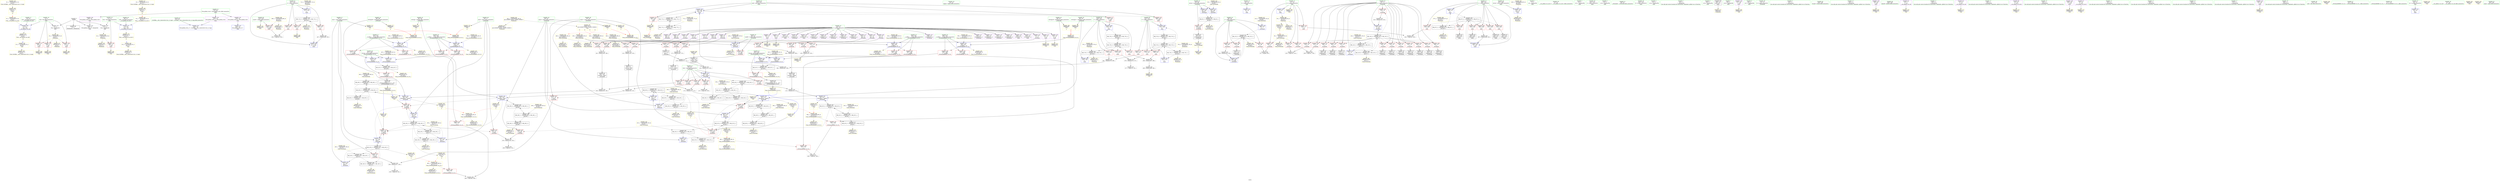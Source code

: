 digraph "SVFG" {
	label="SVFG";

	Node0x5564a91c4340 [shape=record,color=grey,label="{NodeID: 0\nNullPtr}"];
	Node0x5564a91c4340 -> Node0x5564a91e0e30[style=solid];
	Node0x5564a91c4340 -> Node0x5564a91e3a40[style=solid];
	Node0x5564a91c4340 -> Node0x5564a91e3b40[style=solid];
	Node0x5564a91c4340 -> Node0x5564a91e4140[style=solid];
	Node0x5564a9215bd0 [shape=record,color=yellow,style=double,label="{NodeID: 443\nRETMU(71V_3)\npts\{318 \}\nFun[main]}"];
	Node0x5564a9204930 [shape=record,color=black,label="{NodeID: 360\nMR_30V_2 = PHI(MR_30V_3, MR_30V_1, )\npts\{89 \}\n}"];
	Node0x5564a9204930 -> Node0x5564a9209930[style=dashed];
	Node0x5564a9204930 -> Node0x5564a91e91c0[style=dashed];
	Node0x5564a91eea40 [shape=record,color=yellow,style=double,label="{NodeID: 277\nAPARM(88)\nCS[]|{<s0>6}}"];
	Node0x5564a91eea40:s0 -> Node0x5564a91f0310[style=solid,color=red];
	Node0x5564a91e26c0 [shape=record,color=red,label="{NodeID: 194\n299\<--284\n\<--__a.addr\n_ZSt3minIdERKT_S2_S2_\n}"];
	Node0x5564a91e26c0 -> Node0x5564a91ed860[style=solid];
	Node0x5564a91df100 [shape=record,color=purple,label="{NodeID: 111\n169\<--24\ny25\<--p\n_Z5checkd\n}"];
	Node0x5564a91df100 -> Node0x5564a91e7780[style=solid];
	Node0x5564a91ddbb0 [shape=record,color=green,label="{NodeID: 28\n44\<--45\nfopen\<--fopen_field_insensitive\n}"];
	Node0x5564a9217540 [shape=record,color=yellow,style=double,label="{NodeID: 471\nRETMU(26V_5)\npts\{85 \}\nFun[_Z5checkd]}"];
	Node0x5564a91e9bc0 [shape=record,color=black,label="{NodeID: 388\nMR_24V_5 = PHI(MR_24V_4, MR_24V_3, )\npts\{83 \}\n}"];
	Node0x5564a91e9bc0 -> Node0x5564a9203a30[style=dashed];
	Node0x5564a91e9bc0 -> Node0x5564a9208a30[style=dashed];
	Node0x5564a91efec0 [shape=record,color=yellow,style=double,label="{NodeID: 305\nARet(386)\nCS[]}"];
	Node0x5564a91e3e40 [shape=record,color=blue,label="{NodeID: 222\n22\<--18\nt\<--\nGlob }"];
	Node0x5564a91e58a0 [shape=record,color=red,label="{NodeID: 139\n96\<--17\n\<--n\n_Z5checkd\n}"];
	Node0x5564a91e58a0 -> Node0x5564a91f30f0[style=solid];
	Node0x5564a91e03e0 [shape=record,color=green,label="{NodeID: 56\n307\<--308\nretval\<--retval_field_insensitive\nmain\n}"];
	Node0x5564a91e03e0 -> Node0x5564a91ed930[style=solid];
	Node0x5564a9213960 [shape=record,color=yellow,style=double,label="{NodeID: 416\n2V_1 = ENCHI(MR_2V_0)\npts\{6 \}\nFun[_GLOBAL__sub_I_Innovative.Cat_2_0.cpp]}"];
	Node0x5564a9213960 -> Node0x5564a9218650[style=dashed];
	Node0x5564a91f27f0 [shape=record,color=grey,label="{NodeID: 333\n229 = Binary(227, 228, )\n}"];
	Node0x5564a91f27f0 -> Node0x5564a91f39f0[style=solid];
	Node0x5564a91ed450 [shape=record,color=blue,label="{NodeID: 250\n257\<--271\nretval\<--\n_ZSt3maxIdERKT_S2_S2_\n}"];
	Node0x5564a91ed450 -> Node0x5564a91bf3a0[style=dashed];
	Node0x5564a91e6f60 [shape=record,color=red,label="{NodeID: 167\n173\<--82\n\<--rem\n_Z5checkd\n}"];
	Node0x5564a91e6f60 -> Node0x5564a91f1d70[style=solid];
	Node0x5564a91e1b60 [shape=record,color=black,label="{NodeID: 84\n200\<--199\nidxprom42\<--\n_Z5checkd\n}"];
	Node0x5564a91d0fb0 [shape=record,color=green,label="{NodeID: 1\n7\<--1\n.str\<--dummyObj\nGlob }"];
	Node0x5564a9215cb0 [shape=record,color=yellow,style=double,label="{NodeID: 444\nRETMU(73V_2)\npts\{320 \}\nFun[main]}"];
	Node0x5564a9204e30 [shape=record,color=black,label="{NodeID: 361\nMR_32V_2 = PHI(MR_32V_3, MR_32V_1, )\npts\{91 \}\n}"];
	Node0x5564a9204e30 -> Node0x5564a9209e30[style=dashed];
	Node0x5564a9204e30 -> Node0x5564a91e96c0[style=dashed];
	Node0x5564a91eeb10 [shape=record,color=yellow,style=double,label="{NodeID: 278\nAPARM(129)\nCS[]}"];
	Node0x5564a91e2790 [shape=record,color=red,label="{NodeID: 195\n290\<--286\n\<--__b.addr\n_ZSt3minIdERKT_S2_S2_\n}"];
	Node0x5564a91e2790 -> Node0x5564a91e2930[style=solid];
	Node0x5564a91df1d0 [shape=record,color=purple,label="{NodeID: 112\n183\<--24\narrayidx32\<--p\n_Z5checkd\n}"];
	Node0x5564a91ddcb0 [shape=record,color=green,label="{NodeID: 29\n51\<--52\n__cxx_global_var_init.2\<--__cxx_global_var_init.2_field_insensitive\n}"];
	Node0x5564a9217620 [shape=record,color=yellow,style=double,label="{NodeID: 472\nRETMU(28V_5)\npts\{87 \}\nFun[_Z5checkd]}"];
	Node0x5564a91ea0c0 [shape=record,color=black,label="{NodeID: 389\nMR_67V_2 = PHI(MR_67V_4, MR_67V_1, )\npts\{310 \}\n}"];
	Node0x5564a91ea0c0 -> Node0x5564a91edad0[style=dashed];
	Node0x5564a91ea0c0 -> Node0x5564a9215a10[style=dashed];
	Node0x5564a91effb0 [shape=record,color=yellow,style=double,label="{NodeID: 306\nFPARM(280)\nFun[_ZSt3minIdERKT_S2_S2_]}"];
	Node0x5564a91effb0 -> Node0x5564a91ed5f0[style=solid];
	Node0x5564a91e3f40 [shape=record,color=blue,label="{NodeID: 223\n424\<--33\nllvm.global_ctors_0\<--\nGlob }"];
	Node0x5564a91e5970 [shape=record,color=red,label="{NodeID: 140\n108\<--17\n\<--n\n_Z5checkd\n}"];
	Node0x5564a91e5970 -> Node0x5564a91f2f70[style=solid];
	Node0x5564a91e04b0 [shape=record,color=green,label="{NodeID: 57\n309\<--310\ni\<--i_field_insensitive\nmain\n}"];
	Node0x5564a91e04b0 -> Node0x5564a91e2ad0[style=solid];
	Node0x5564a91e04b0 -> Node0x5564a91e2ba0[style=solid];
	Node0x5564a91e04b0 -> Node0x5564a91e2c70[style=solid];
	Node0x5564a91e04b0 -> Node0x5564a91e2d40[style=solid];
	Node0x5564a91e04b0 -> Node0x5564a91e2e10[style=solid];
	Node0x5564a91e04b0 -> Node0x5564a91e2ee0[style=solid];
	Node0x5564a91e04b0 -> Node0x5564a91edad0[style=solid];
	Node0x5564a91e04b0 -> Node0x5564a91edba0[style=solid];
	Node0x5564a9213a70 [shape=record,color=yellow,style=double,label="{NodeID: 417\n4V_1 = ENCHI(MR_4V_0)\npts\{12 \}\nFun[_GLOBAL__sub_I_Innovative.Cat_2_0.cpp]}"];
	Node0x5564a9213a70 -> Node0x5564a92187b0[style=dashed];
	Node0x5564a91f2970 [shape=record,color=grey,label="{NodeID: 334\n399 = Binary(397, 398, )\n}"];
	Node0x5564a91f2970 -> Node0x5564a91f2af0[style=solid];
	Node0x5564a91ed520 [shape=record,color=blue,label="{NodeID: 251\n257\<--274\nretval\<--\n_ZSt3maxIdERKT_S2_S2_\n}"];
	Node0x5564a91ed520 -> Node0x5564a91bf3a0[style=dashed];
	Node0x5564a91e7030 [shape=record,color=red,label="{NodeID: 168\n193\<--82\n\<--rem\n_Z5checkd\n}"];
	Node0x5564a91e7030 -> Node0x5564a91f1470[style=solid];
	Node0x5564a91e1c30 [shape=record,color=black,label="{NodeID: 85\n205\<--204\nidxprom45\<--\n_Z5checkd\n}"];
	Node0x5564a91d76c0 [shape=record,color=green,label="{NodeID: 2\n9\<--1\n.str.1\<--dummyObj\nGlob }"];
	Node0x5564a9215d90 [shape=record,color=yellow,style=double,label="{NodeID: 445\nRETMU(75V_2)\npts\{322 \}\nFun[main]}"];
	Node0x5564a9205330 [shape=record,color=black,label="{NodeID: 362\nMR_73V_4 = PHI(MR_73V_5, MR_73V_3, )\npts\{320 \}\n}"];
	Node0x5564a9205330 -> Node0x5564a91e32f0[style=dashed];
	Node0x5564a9205330 -> Node0x5564a91e33c0[style=dashed];
	Node0x5564a9205330 -> Node0x5564a91e3490[style=dashed];
	Node0x5564a9205330 -> Node0x5564a91edfb0[style=dashed];
	Node0x5564a9205330 -> Node0x5564a9206230[style=dashed];
	Node0x5564a9205330 -> Node0x5564a91ea2a0[style=dashed];
	Node0x5564a91eebe0 [shape=record,color=yellow,style=double,label="{NodeID: 279\nAPARM(78)\nCS[]|{<s0>5}}"];
	Node0x5564a91eebe0:s0 -> Node0x5564a91effb0[style=solid,color=red];
	Node0x5564a91e2860 [shape=record,color=red,label="{NodeID: 196\n296\<--286\n\<--__b.addr\n_ZSt3minIdERKT_S2_S2_\n}"];
	Node0x5564a91e2860 -> Node0x5564a91ed790[style=solid];
	Node0x5564a91df2a0 [shape=record,color=purple,label="{NodeID: 113\n184\<--24\nx33\<--p\n_Z5checkd\n}"];
	Node0x5564a91df2a0 -> Node0x5564a91e7920[style=solid];
	Node0x5564a91dddb0 [shape=record,color=green,label="{NodeID: 30\n56\<--57\ncall\<--call_field_insensitive\n__cxx_global_var_init.2\n}"];
	Node0x5564a91dddb0 -> Node0x5564a91e4310[style=solid];
	Node0x5564a9217700 [shape=record,color=yellow,style=double,label="{NodeID: 473\nRETMU(30V_5)\npts\{89 \}\nFun[_Z5checkd]}"];
	Node0x5564a91ea1b0 [shape=record,color=black,label="{NodeID: 390\nMR_71V_3 = PHI(MR_71V_4, MR_71V_2, )\npts\{318 \}\n}"];
	Node0x5564a91ea1b0 -> Node0x5564a91e3080[style=dashed];
	Node0x5564a91ea1b0 -> Node0x5564a91e3150[style=dashed];
	Node0x5564a91ea1b0 -> Node0x5564a91e3220[style=dashed];
	Node0x5564a91ea1b0 -> Node0x5564a91ee080[style=dashed];
	Node0x5564a91ea1b0 -> Node0x5564a9215bd0[style=dashed];
	Node0x5564a91f00d0 [shape=record,color=yellow,style=double,label="{NodeID: 307\nFPARM(281)\nFun[_ZSt3minIdERKT_S2_S2_]}"];
	Node0x5564a91f00d0 -> Node0x5564a91ed6c0[style=solid];
	Node0x5564a91e4040 [shape=record,color=blue,label="{NodeID: 224\n425\<--34\nllvm.global_ctors_1\<--_GLOBAL__sub_I_Innovative.Cat_2_0.cpp\nGlob }"];
	Node0x5564a91e5a40 [shape=record,color=red,label="{NodeID: 141\n224\<--17\n\<--n\n_Z5checkd\n}"];
	Node0x5564a91e5a40 -> Node0x5564a91f3cf0[style=solid];
	Node0x5564a91e0580 [shape=record,color=green,label="{NodeID: 58\n311\<--312\nj\<--j_field_insensitive\nmain\n}"];
	Node0x5564a9213b50 [shape=record,color=yellow,style=double,label="{NodeID: 418\n6V_1 = ENCHI(MR_6V_0)\npts\{19 \}\nFun[_Z5checkd]}"];
	Node0x5564a9213b50 -> Node0x5564a91e58a0[style=dashed];
	Node0x5564a9213b50 -> Node0x5564a91e5970[style=dashed];
	Node0x5564a9213b50 -> Node0x5564a91e5a40[style=dashed];
	Node0x5564a9213b50 -> Node0x5564a9216c50[style=dashed];
	Node0x5564a91f2af0 [shape=record,color=grey,label="{NodeID: 335\n400 = Binary(399, 383, )\n}"];
	Node0x5564a91f2af0 -> Node0x5564a91ee3c0[style=solid];
	Node0x5564a91ed5f0 [shape=record,color=blue,label="{NodeID: 252\n284\<--280\n__a.addr\<--__a\n_ZSt3minIdERKT_S2_S2_\n}"];
	Node0x5564a91ed5f0 -> Node0x5564a91e25f0[style=dashed];
	Node0x5564a91ed5f0 -> Node0x5564a91e26c0[style=dashed];
	Node0x5564a91ed5f0 -> Node0x5564a9216140[style=dashed];
	Node0x5564a91e7100 [shape=record,color=red,label="{NodeID: 169\n211\<--82\n\<--rem\n_Z5checkd\n}"];
	Node0x5564a91e7100 -> Node0x5564a91f12f0[style=solid];
	Node0x5564a91e1d00 [shape=record,color=black,label="{NodeID: 86\n210\<--209\nconv49\<--sub48\n_Z5checkd\n}"];
	Node0x5564a91e1d00 -> Node0x5564a91f12f0[style=solid];
	Node0x5564a91c30b0 [shape=record,color=green,label="{NodeID: 3\n13\<--1\n.str.3\<--dummyObj\nGlob }"];
	Node0x5564a9215e70 [shape=record,color=yellow,style=double,label="{NodeID: 446\nRETMU(77V_2)\npts\{324 \}\nFun[main]}"];
	Node0x5564a9205830 [shape=record,color=black,label="{NodeID: 363\nMR_75V_4 = PHI(MR_75V_6, MR_75V_3, )\npts\{322 \}\n}"];
	Node0x5564a9205830 -> Node0x5564a91e3560[style=dashed];
	Node0x5564a9205830 -> Node0x5564a91e3630[style=dashed];
	Node0x5564a9205830 -> Node0x5564a91e3700[style=dashed];
	Node0x5564a9205830 -> Node0x5564a91edee0[style=dashed];
	Node0x5564a9205830 -> Node0x5564a9206730[style=dashed];
	Node0x5564a9205830 -> Node0x5564a9210960[style=dashed];
	Node0x5564a91eecb0 [shape=record,color=yellow,style=double,label="{NodeID: 280\nAPARM(86)\nCS[]|{<s0>5}}"];
	Node0x5564a91eecb0:s0 -> Node0x5564a91f00d0[style=solid,color=red];
	Node0x5564a91e2930 [shape=record,color=red,label="{NodeID: 197\n291\<--290\n\<--\n_ZSt3minIdERKT_S2_S2_\n}"];
	Node0x5564a91e2930 -> Node0x5564a91f33f0[style=solid];
	Node0x5564a91df370 [shape=record,color=purple,label="{NodeID: 114\n188\<--24\narrayidx35\<--p\n_Z5checkd\n}"];
	Node0x5564a91dde80 [shape=record,color=green,label="{NodeID: 31\n60\<--61\n_Z5checkd\<--_Z5checkd_field_insensitive\n}"];
	Node0x5564a92177e0 [shape=record,color=yellow,style=double,label="{NodeID: 474\nRETMU(32V_5)\npts\{91 \}\nFun[_Z5checkd]}"];
	Node0x5564a91ea2a0 [shape=record,color=black,label="{NodeID: 391\nMR_73V_2 = PHI(MR_73V_4, MR_73V_1, )\npts\{320 \}\n}"];
	Node0x5564a91ea2a0 -> Node0x5564a91edc70[style=dashed];
	Node0x5564a91ea2a0 -> Node0x5564a9215cb0[style=dashed];
	Node0x5564a91f01f0 [shape=record,color=yellow,style=double,label="{NodeID: 308\nFPARM(255)\nFun[_ZSt3maxIdERKT_S2_S2_]}"];
	Node0x5564a91f01f0 -> Node0x5564a91ed2b0[style=solid];
	Node0x5564a91e4140 [shape=record,color=blue, style = dotted,label="{NodeID: 225\n426\<--3\nllvm.global_ctors_2\<--dummyVal\nGlob }"];
	Node0x5564a91e5b10 [shape=record,color=red,label="{NodeID: 142\n343\<--17\n\<--n\nmain\n}"];
	Node0x5564a91e5b10 -> Node0x5564a91f36f0[style=solid];
	Node0x5564a91e0650 [shape=record,color=green,label="{NodeID: 59\n313\<--314\nk\<--k_field_insensitive\nmain\n}"];
	Node0x5564a9213c60 [shape=record,color=yellow,style=double,label="{NodeID: 419\n8V_1 = ENCHI(MR_8V_0)\npts\{65 \}\nFun[_Z5checkd]}"];
	Node0x5564a9213c60 -> Node0x5564a91ed040[style=dashed];
	Node0x5564a9213c60 -> Node0x5564a91ed1e0[style=dashed];
	Node0x5564a91f2c70 [shape=record,color=grey,label="{NodeID: 336\n407 = Binary(406, 220, )\n}"];
	Node0x5564a91f2c70 -> Node0x5564a91ee080[style=solid];
	Node0x5564a91ed6c0 [shape=record,color=blue,label="{NodeID: 253\n286\<--281\n__b.addr\<--__b\n_ZSt3minIdERKT_S2_S2_\n}"];
	Node0x5564a91ed6c0 -> Node0x5564a91e2790[style=dashed];
	Node0x5564a91ed6c0 -> Node0x5564a91e2860[style=dashed];
	Node0x5564a91ed6c0 -> Node0x5564a9216220[style=dashed];
	Node0x5564a91e71d0 [shape=record,color=red,label="{NodeID: 170\n116\<--115\n\<--p\n_Z5checkd\n}"];
	Node0x5564a91e71d0 -> Node0x5564a91e10d0[style=solid];
	Node0x5564a91e1dd0 [shape=record,color=black,label="{NodeID: 87\n62\<--250\n_Z5checkd_ret\<--\n_Z5checkd\n}"];
	Node0x5564a91e1dd0 -> Node0x5564a91f0c30[style=solid];
	Node0x5564a91c3140 [shape=record,color=green,label="{NodeID: 4\n15\<--1\n.str.4\<--dummyObj\nGlob }"];
	Node0x5564a9215f50 [shape=record,color=yellow,style=double,label="{NodeID: 447\nRETMU(79V_1)\npts\{250000 250001 250002 250003 \}\nFun[main]}"];
	Node0x5564a9205d30 [shape=record,color=black,label="{NodeID: 364\nMR_77V_3 = PHI(MR_77V_4, MR_77V_2, )\npts\{324 \}\n}"];
	Node0x5564a9205d30 -> Node0x5564a91ede10[style=dashed];
	Node0x5564a9205d30 -> Node0x5564a9210e30[style=dashed];
	Node0x5564a91eed80 [shape=record,color=yellow,style=double,label="{NodeID: 281\nAPARM(80)\nCS[]|{<s0>7}}"];
	Node0x5564a91eed80:s0 -> Node0x5564a91effb0[style=solid,color=red];
	Node0x5564a91e2a00 [shape=record,color=red,label="{NodeID: 198\n293\<--292\n\<--\n_ZSt3minIdERKT_S2_S2_\n}"];
	Node0x5564a91e2a00 -> Node0x5564a91f33f0[style=solid];
	Node0x5564a91e4540 [shape=record,color=purple,label="{NodeID: 115\n189\<--24\ny36\<--p\n_Z5checkd\n}"];
	Node0x5564a91e4540 -> Node0x5564a91e79f0[style=solid];
	Node0x5564a91ddf80 [shape=record,color=green,label="{NodeID: 32\n64\<--65\nretval\<--retval_field_insensitive\n_Z5checkd\n}"];
	Node0x5564a91ddf80 -> Node0x5564a91e5be0[style=solid];
	Node0x5564a91ddf80 -> Node0x5564a91ed040[style=solid];
	Node0x5564a91ddf80 -> Node0x5564a91ed1e0[style=solid];
	Node0x5564a92178c0 [shape=record,color=yellow,style=double,label="{NodeID: 475\nRETMU(34V_1)\npts\{250000 \}\nFun[_Z5checkd]}"];
	Node0x5564a9210960 [shape=record,color=black,label="{NodeID: 392\nMR_75V_2 = PHI(MR_75V_4, MR_75V_1, )\npts\{322 \}\n}"];
	Node0x5564a9210960 -> Node0x5564a91edd40[style=dashed];
	Node0x5564a9210960 -> Node0x5564a9215d90[style=dashed];
	Node0x5564a91f0310 [shape=record,color=yellow,style=double,label="{NodeID: 309\nFPARM(256)\nFun[_ZSt3maxIdERKT_S2_S2_]}"];
	Node0x5564a91f0310 -> Node0x5564a91ed380[style=solid];
	Node0x5564a91e4240 [shape=record,color=blue,label="{NodeID: 226\n4\<--42\nFin\<--call\n__cxx_global_var_init\n}"];
	Node0x5564a91e4240 -> Node0x5564a92164c0[style=dashed];
	Node0x5564a91e5be0 [shape=record,color=red,label="{NodeID: 143\n250\<--64\n\<--retval\n_Z5checkd\n}"];
	Node0x5564a91e5be0 -> Node0x5564a91e1dd0[style=solid];
	Node0x5564a91e0720 [shape=record,color=green,label="{NodeID: 60\n315\<--316\ncaseN\<--caseN_field_insensitive\nmain\n}"];
	Node0x5564a91e0720 -> Node0x5564a91e2fb0[style=solid];
	Node0x5564a91e0720 -> Node0x5564a91ef0c0[style=solid];
	Node0x5564a9213d40 [shape=record,color=yellow,style=double,label="{NodeID: 420\n10V_1 = ENCHI(MR_10V_0)\npts\{67 \}\nFun[_Z5checkd]}"];
	Node0x5564a9213d40 -> Node0x5564a91e43e0[style=dashed];
	Node0x5564a91f2df0 [shape=record,color=grey,label="{NodeID: 337\n377 = cmp(376, 231, )\n}"];
	Node0x5564a91ed790 [shape=record,color=blue,label="{NodeID: 254\n282\<--296\nretval\<--\n_ZSt3minIdERKT_S2_S2_\n}"];
	Node0x5564a91ed790 -> Node0x5564a91bf8a0[style=dashed];
	Node0x5564a91e72a0 [shape=record,color=red,label="{NodeID: 171\n123\<--122\n\<--z\n_Z5checkd\n}"];
	Node0x5564a91e72a0 -> Node0x5564a91f1ef0[style=solid];
	Node0x5564a91e1ea0 [shape=record,color=black,label="{NodeID: 88\n254\<--277\n_ZSt3maxIdERKT_S2_S2__ret\<--\n_ZSt3maxIdERKT_S2_S2_\n}"];
	Node0x5564a91e1ea0 -> Node0x5564a91f0b10[style=solid];
	Node0x5564a91dc460 [shape=record,color=green,label="{NodeID: 5\n18\<--1\n\<--dummyObj\nCan only get source location for instruction, argument, global var or function.}"];
	Node0x5564a9216030 [shape=record,color=yellow,style=double,label="{NodeID: 448\nRETMU(52V_3)\npts\{283 \}\nFun[_ZSt3minIdERKT_S2_S2_]}"];
	Node0x5564a9206230 [shape=record,color=black,label="{NodeID: 365\nMR_73V_5 = PHI(MR_73V_6, MR_73V_4, )\npts\{320 \}\n}"];
	Node0x5564a9206230 -> Node0x5564a9205330[style=dashed];
	Node0x5564a91eee50 [shape=record,color=yellow,style=double,label="{NodeID: 282\nAPARM(90)\nCS[]|{<s0>7}}"];
	Node0x5564a91eee50:s0 -> Node0x5564a91f00d0[style=solid,color=red];
	Node0x5564a91e2ad0 [shape=record,color=red,label="{NodeID: 199\n342\<--309\n\<--i\nmain\n}"];
	Node0x5564a91e2ad0 -> Node0x5564a91f36f0[style=solid];
	Node0x5564a91e45d0 [shape=record,color=purple,label="{NodeID: 116\n201\<--24\narrayidx43\<--p\n_Z5checkd\n}"];
	Node0x5564a91de050 [shape=record,color=green,label="{NodeID: 33\n66\<--67\nd.addr\<--d.addr_field_insensitive\n_Z5checkd\n}"];
	Node0x5564a91de050 -> Node0x5564a91e5cb0[style=solid];
	Node0x5564a91de050 -> Node0x5564a91e43e0[style=solid];
	Node0x5564a92179a0 [shape=record,color=yellow,style=double,label="{NodeID: 476\nRETMU(36V_1)\npts\{250001 \}\nFun[_Z5checkd]}"];
	Node0x5564a9210e30 [shape=record,color=black,label="{NodeID: 393\nMR_77V_2 = PHI(MR_77V_3, MR_77V_1, )\npts\{324 \}\n}"];
	Node0x5564a9210e30 -> Node0x5564a9205d30[style=dashed];
	Node0x5564a9210e30 -> Node0x5564a9215e70[style=dashed];
	Node0x5564a91f0430 [shape=record,color=yellow,style=double,label="{NodeID: 310\nFPARM(63)\nFun[_Z5checkd]}"];
	Node0x5564a91f0430 -> Node0x5564a91e43e0[style=solid];
	Node0x5564a91e4310 [shape=record,color=blue,label="{NodeID: 227\n11\<--56\nFou\<--call\n__cxx_global_var_init.2\n}"];
	Node0x5564a91e4310 -> Node0x5564a9217c40[style=dashed];
	Node0x5564a91e5cb0 [shape=record,color=red,label="{NodeID: 144\n111\<--66\n\<--d.addr\n_Z5checkd\n}"];
	Node0x5564a91e5cb0 -> Node0x5564a91f0ff0[style=solid];
	Node0x5564a91e07f0 [shape=record,color=green,label="{NodeID: 61\n317\<--318\nt\<--t_field_insensitive\nmain\n}"];
	Node0x5564a91e07f0 -> Node0x5564a91e3080[style=solid];
	Node0x5564a91e07f0 -> Node0x5564a91e3150[style=solid];
	Node0x5564a91e07f0 -> Node0x5564a91e3220[style=solid];
	Node0x5564a91e07f0 -> Node0x5564a91eda00[style=solid];
	Node0x5564a91e07f0 -> Node0x5564a91ee080[style=solid];
	Node0x5564a9213e20 [shape=record,color=yellow,style=double,label="{NodeID: 421\n12V_1 = ENCHI(MR_12V_0)\npts\{69 \}\nFun[_Z5checkd]}"];
	Node0x5564a9213e20 -> Node0x5564a91e44b0[style=dashed];
	Node0x5564a91f2f70 [shape=record,color=grey,label="{NodeID: 338\n109 = cmp(107, 108, )\n}"];
	Node0x5564a91ed860 [shape=record,color=blue,label="{NodeID: 255\n282\<--299\nretval\<--\n_ZSt3minIdERKT_S2_S2_\n}"];
	Node0x5564a91ed860 -> Node0x5564a91bf8a0[style=dashed];
	Node0x5564a91e7370 [shape=record,color=red,label="{NodeID: 172\n128\<--127\n\<--z8\n_Z5checkd\n}"];
	Node0x5564a91e7370 -> Node0x5564a91f1ef0[style=solid];
	Node0x5564a91e1f70 [shape=record,color=black,label="{NodeID: 89\n279\<--302\n_ZSt3minIdERKT_S2_S2__ret\<--\n_ZSt3minIdERKT_S2_S2_\n}"];
	Node0x5564a91e1f70 -> Node0x5564a91f09f0[style=solid];
	Node0x5564a91dc4f0 [shape=record,color=green,label="{NodeID: 6\n26\<--1\n.str.5\<--dummyObj\nGlob }"];
	Node0x5564a9216140 [shape=record,color=yellow,style=double,label="{NodeID: 449\nRETMU(54V_2)\npts\{285 \}\nFun[_ZSt3minIdERKT_S2_S2_]}"];
	Node0x5564a9206730 [shape=record,color=black,label="{NodeID: 366\nMR_75V_6 = PHI(MR_75V_4, MR_75V_5, )\npts\{322 \}\n}"];
	Node0x5564a9206730 -> Node0x5564a9205830[style=dashed];
	Node0x5564a91eef20 [shape=record,color=yellow,style=double,label="{NodeID: 283\nAPARM(326)\nCS[]}"];
	Node0x5564a91e2ba0 [shape=record,color=red,label="{NodeID: 200\n347\<--309\n\<--i\nmain\n}"];
	Node0x5564a91e2ba0 -> Node0x5564a91e2040[style=solid];
	Node0x5564a91e4660 [shape=record,color=purple,label="{NodeID: 117\n202\<--24\nx44\<--p\n_Z5checkd\n}"];
	Node0x5564a91e4660 -> Node0x5564a91e7b90[style=solid];
	Node0x5564a91de120 [shape=record,color=green,label="{NodeID: 34\n68\<--69\ni\<--i_field_insensitive\n_Z5checkd\n}"];
	Node0x5564a91de120 -> Node0x5564a91e5d80[style=solid];
	Node0x5564a91de120 -> Node0x5564a91e5e50[style=solid];
	Node0x5564a91de120 -> Node0x5564a91e5f20[style=solid];
	Node0x5564a91de120 -> Node0x5564a91e44b0[style=solid];
	Node0x5564a91de120 -> Node0x5564a91ed110[style=solid];
	Node0x5564a9217a80 [shape=record,color=yellow,style=double,label="{NodeID: 477\nRETMU(38V_1)\npts\{250002 \}\nFun[_Z5checkd]}"];
	Node0x5564a9211330 [shape=record,color=yellow,style=double,label="{NodeID: 394\n2V_1 = ENCHI(MR_2V_0)\npts\{6 \}\nFun[main]}"];
	Node0x5564a9211330 -> Node0x5564a91e5560[style=dashed];
	Node0x5564a9211330 -> Node0x5564a91e5630[style=dashed];
	Node0x5564a9211330 -> Node0x5564a91e5700[style=dashed];
	Node0x5564a9211330 -> Node0x5564a9214c50[style=dashed];
	Node0x5564a91f04f0 [shape=record,color=yellow,style=double,label="{NodeID: 311\nFRet(306)\nFun[main]}"];
	Node0x5564a91e43e0 [shape=record,color=blue,label="{NodeID: 228\n66\<--63\nd.addr\<--d\n_Z5checkd\n}"];
	Node0x5564a91e43e0 -> Node0x5564a91e5cb0[style=dashed];
	Node0x5564a91e43e0 -> Node0x5564a9216e40[style=dashed];
	Node0x5564a91e5d80 [shape=record,color=red,label="{NodeID: 145\n95\<--68\n\<--i\n_Z5checkd\n}"];
	Node0x5564a91e5d80 -> Node0x5564a91f30f0[style=solid];
	Node0x5564a91e08c0 [shape=record,color=green,label="{NodeID: 62\n319\<--320\nl\<--l_field_insensitive\nmain\n}"];
	Node0x5564a91e08c0 -> Node0x5564a91e32f0[style=solid];
	Node0x5564a91e08c0 -> Node0x5564a91e33c0[style=solid];
	Node0x5564a91e08c0 -> Node0x5564a91e3490[style=solid];
	Node0x5564a91e08c0 -> Node0x5564a91edc70[style=solid];
	Node0x5564a91e08c0 -> Node0x5564a91edfb0[style=solid];
	Node0x5564a9213f00 [shape=record,color=yellow,style=double,label="{NodeID: 422\n14V_1 = ENCHI(MR_14V_0)\npts\{71 \}\nFun[_Z5checkd]}"];
	Node0x5564a9213f00 -> Node0x5564a9201d30[style=dashed];
	Node0x5564a91f30f0 [shape=record,color=grey,label="{NodeID: 339\n97 = cmp(95, 96, )\n}"];
	Node0x5564a91ed930 [shape=record,color=blue,label="{NodeID: 256\n307\<--18\nretval\<--\nmain\n}"];
	Node0x5564a91ed930 -> Node0x5564a9215930[style=dashed];
	Node0x5564a91e7440 [shape=record,color=red,label="{NodeID: 173\n145\<--144\n\<--x\n_Z5checkd\n}"];
	Node0x5564a91e7440 -> Node0x5564a91f24f0[style=solid];
	Node0x5564a91e2040 [shape=record,color=black,label="{NodeID: 90\n348\<--347\nidxprom\<--\nmain\n}"];
	Node0x5564a91dc580 [shape=record,color=green,label="{NodeID: 7\n28\<--1\n.str.6\<--dummyObj\nGlob }"];
	Node0x5564a9216220 [shape=record,color=yellow,style=double,label="{NodeID: 450\nRETMU(56V_2)\npts\{287 \}\nFun[_ZSt3minIdERKT_S2_S2_]}"];
	Node0x5564a9206c30 [shape=record,color=black,label="{NodeID: 367\nMR_8V_3 = PHI(MR_8V_4, MR_8V_2, )\npts\{65 \}\n}"];
	Node0x5564a9206c30 -> Node0x5564a91e5be0[style=dashed];
	Node0x5564a9206c30 -> Node0x5564a9216d60[style=dashed];
	Node0x5564a91eeff0 [shape=record,color=yellow,style=double,label="{NodeID: 284\nAPARM(327)\nCS[]}"];
	Node0x5564a91e2c70 [shape=record,color=red,label="{NodeID: 201\n351\<--309\n\<--i\nmain\n}"];
	Node0x5564a91e2c70 -> Node0x5564a91e2110[style=solid];
	Node0x5564a91e4730 [shape=record,color=purple,label="{NodeID: 118\n206\<--24\narrayidx46\<--p\n_Z5checkd\n}"];
	Node0x5564a91de1f0 [shape=record,color=green,label="{NodeID: 35\n70\<--71\nj\<--j_field_insensitive\n_Z5checkd\n}"];
	Node0x5564a91de1f0 -> Node0x5564a91e5ff0[style=solid];
	Node0x5564a91de1f0 -> Node0x5564a91e60c0[style=solid];
	Node0x5564a91de1f0 -> Node0x5564a91e6190[style=solid];
	Node0x5564a91de1f0 -> Node0x5564a91e6260[style=solid];
	Node0x5564a91de1f0 -> Node0x5564a91e6330[style=solid];
	Node0x5564a91de1f0 -> Node0x5564a91e6400[style=solid];
	Node0x5564a91de1f0 -> Node0x5564a91e64d0[style=solid];
	Node0x5564a91de1f0 -> Node0x5564a91e65a0[style=solid];
	Node0x5564a91de1f0 -> Node0x5564a91e6670[style=solid];
	Node0x5564a91de1f0 -> Node0x5564a91e6740[style=solid];
	Node0x5564a91de1f0 -> Node0x5564a91e6810[style=solid];
	Node0x5564a91de1f0 -> Node0x5564a91e68e0[style=solid];
	Node0x5564a91de1f0 -> Node0x5564a91e69b0[style=solid];
	Node0x5564a91de1f0 -> Node0x5564a91ec750[style=solid];
	Node0x5564a91de1f0 -> Node0x5564a91ecf70[style=solid];
	Node0x5564a9217b60 [shape=record,color=yellow,style=double,label="{NodeID: 478\nRETMU(40V_1)\npts\{250003 \}\nFun[_Z5checkd]}"];
	Node0x5564a9211e50 [shape=record,color=yellow,style=double,label="{NodeID: 395\n4V_1 = ENCHI(MR_4V_0)\npts\{12 \}\nFun[main]}"];
	Node0x5564a9211e50 -> Node0x5564a91e57d0[style=dashed];
	Node0x5564a9211e50 -> Node0x5564a9215770[style=dashed];
	Node0x5564a91f09f0 [shape=record,color=yellow,style=double,label="{NodeID: 312\nFRet(279)\nFun[_ZSt3minIdERKT_S2_S2_]|{<s0>5|<s1>7}}"];
	Node0x5564a91f09f0:s0 -> Node0x5564a91efbf0[style=solid,color=blue];
	Node0x5564a91f09f0:s1 -> Node0x5564a91efc80[style=solid,color=blue];
	Node0x5564a91e44b0 [shape=record,color=blue,label="{NodeID: 229\n68\<--18\ni\<--\n_Z5checkd\n}"];
	Node0x5564a91e44b0 -> Node0x5564a9201830[style=dashed];
	Node0x5564a91e5e50 [shape=record,color=red,label="{NodeID: 146\n124\<--68\n\<--i\n_Z5checkd\n}"];
	Node0x5564a91e5e50 -> Node0x5564a91e1270[style=solid];
	Node0x5564a91e0990 [shape=record,color=green,label="{NodeID: 63\n321\<--322\nr\<--r_field_insensitive\nmain\n}"];
	Node0x5564a91e0990 -> Node0x5564a91e3560[style=solid];
	Node0x5564a91e0990 -> Node0x5564a91e3630[style=solid];
	Node0x5564a91e0990 -> Node0x5564a91e3700[style=solid];
	Node0x5564a91e0990 -> Node0x5564a91edd40[style=solid];
	Node0x5564a91e0990 -> Node0x5564a91edee0[style=solid];
	Node0x5564a9213fe0 [shape=record,color=yellow,style=double,label="{NodeID: 423\n16V_1 = ENCHI(MR_16V_0)\npts\{75 \}\nFun[_Z5checkd]}"];
	Node0x5564a9213fe0 -> Node0x5564a9202230[style=dashed];
	Node0x5564a91f3270 [shape=record,color=grey,label="{NodeID: 340\n137 = cmp(136, 138, )\n}"];
	Node0x5564a91eda00 [shape=record,color=blue,label="{NodeID: 257\n317\<--220\nt\<--\nmain\n}"];
	Node0x5564a91eda00 -> Node0x5564a91ea1b0[style=dashed];
	Node0x5564a91e7510 [shape=record,color=red,label="{NodeID: 174\n150\<--149\n\<--y\n_Z5checkd\n}"];
	Node0x5564a91e7510 -> Node0x5564a91f24f0[style=solid];
	Node0x5564a91e2110 [shape=record,color=black,label="{NodeID: 91\n352\<--351\nidxprom5\<--\nmain\n}"];
	Node0x5564a91dc610 [shape=record,color=green,label="{NodeID: 8\n30\<--1\n.str.7\<--dummyObj\nGlob }"];
	Node0x5564a9216300 [shape=record,color=yellow,style=double,label="{NodeID: 451\nRETMU(58V_1)\npts\{79 81 \}\nFun[_ZSt3minIdERKT_S2_S2_]}"];
	Node0x5564a9207130 [shape=record,color=black,label="{NodeID: 368\nMR_14V_6 = PHI(MR_14V_2, MR_14V_4, )\npts\{71 \}\n}"];
	Node0x5564a9207130 -> Node0x5564a9217000[style=dashed];
	Node0x5564a91ef0c0 [shape=record,color=yellow,style=double,label="{NodeID: 285\nAPARM(315)\nCS[]}"];
	Node0x5564a91e2d40 [shape=record,color=red,label="{NodeID: 202\n355\<--309\n\<--i\nmain\n}"];
	Node0x5564a91e2d40 -> Node0x5564a91e21e0[style=solid];
	Node0x5564a91e4800 [shape=record,color=purple,label="{NodeID: 119\n207\<--24\ny47\<--p\n_Z5checkd\n}"];
	Node0x5564a91e4800 -> Node0x5564a91e7c60[style=solid];
	Node0x5564a91de2c0 [shape=record,color=green,label="{NodeID: 36\n72\<--73\nk\<--k_field_insensitive\n_Z5checkd\n}"];
	Node0x5564a9217c40 [shape=record,color=yellow,style=double,label="{NodeID: 479\nRETMU(4V_2)\npts\{12 \}\nFun[__cxx_global_var_init.2]|{<s0>14}}"];
	Node0x5564a9217c40:s0 -> Node0x5564a9218cb0[style=dashed,color=blue];
	Node0x5564a9211f30 [shape=record,color=yellow,style=double,label="{NodeID: 396\n6V_1 = ENCHI(MR_6V_0)\npts\{19 \}\nFun[main]}"];
	Node0x5564a9211f30 -> Node0x5564a91e5b10[style=dashed];
	Node0x5564a9211f30 -> Node0x5564a9215850[style=dashed];
	Node0x5564a9211f30 -> Node0x5564a9218910[style=dashed];
	Node0x5564a91f0b10 [shape=record,color=yellow,style=double,label="{NodeID: 313\nFRet(254)\nFun[_ZSt3maxIdERKT_S2_S2_]|{<s0>4|<s1>6}}"];
	Node0x5564a91f0b10:s0 -> Node0x5564a91efa40[style=solid,color=blue];
	Node0x5564a91f0b10:s1 -> Node0x5564a91efad0[style=solid,color=blue];
	Node0x5564a91ec410 [shape=record,color=blue,label="{NodeID: 230\n74\<--100\nmin1\<--\n_Z5checkd\n}"];
	Node0x5564a91ec410 -> Node0x5564a920a830[style=dashed];
	Node0x5564a91e5f20 [shape=record,color=red,label="{NodeID: 147\n243\<--68\n\<--i\n_Z5checkd\n}"];
	Node0x5564a91e5f20 -> Node0x5564a91f1770[style=solid];
	Node0x5564a91e0a60 [shape=record,color=green,label="{NodeID: 64\n323\<--324\nmid\<--mid_field_insensitive\nmain\n}"];
	Node0x5564a91e0a60 -> Node0x5564a91e37d0[style=solid];
	Node0x5564a91e0a60 -> Node0x5564a91e38a0[style=solid];
	Node0x5564a91e0a60 -> Node0x5564a91e3970[style=solid];
	Node0x5564a91e0a60 -> Node0x5564a91ede10[style=solid];
	Node0x5564a92140c0 [shape=record,color=yellow,style=double,label="{NodeID: 424\n18V_1 = ENCHI(MR_18V_0)\npts\{77 \}\nFun[_Z5checkd]}"];
	Node0x5564a92140c0 -> Node0x5564a9202730[style=dashed];
	Node0x5564a91f33f0 [shape=record,color=grey,label="{NodeID: 341\n294 = cmp(291, 293, )\n}"];
	Node0x5564a91edad0 [shape=record,color=blue,label="{NodeID: 258\n309\<--18\ni\<--\nmain\n}"];
	Node0x5564a91edad0 -> Node0x5564a9201330[style=dashed];
	Node0x5564a91e75e0 [shape=record,color=red,label="{NodeID: 175\n159\<--156\n\<--call18\n_Z5checkd\n}"];
	Node0x5564a91e75e0 -> Node0x5564a91ec9c0[style=solid];
	Node0x5564a91e21e0 [shape=record,color=black,label="{NodeID: 92\n356\<--355\nidxprom7\<--\nmain\n}"];
	Node0x5564a91d66d0 [shape=record,color=green,label="{NodeID: 9\n33\<--1\n\<--dummyObj\nCan only get source location for instruction, argument, global var or function.}"];
	Node0x5564a92163e0 [shape=record,color=yellow,style=double,label="{NodeID: 452\nRETMU(60V_1)\npts\{87 91 \}\nFun[_ZSt3minIdERKT_S2_S2_]}"];
	Node0x5564a9207630 [shape=record,color=black,label="{NodeID: 369\nMR_16V_6 = PHI(MR_16V_2, MR_16V_4, )\npts\{75 \}\n}"];
	Node0x5564a9207630 -> Node0x5564a92170e0[style=dashed];
	Node0x5564a91ef190 [shape=record,color=yellow,style=double,label="{NodeID: 286\nAPARM(337)\nCS[]}"];
	Node0x5564a91e2e10 [shape=record,color=red,label="{NodeID: 203\n359\<--309\n\<--i\nmain\n}"];
	Node0x5564a91e2e10 -> Node0x5564a91e22b0[style=solid];
	Node0x5564a91e48d0 [shape=record,color=purple,label="{NodeID: 120\n349\<--24\narrayidx\<--p\nmain\n}"];
	Node0x5564a91de390 [shape=record,color=green,label="{NodeID: 37\n74\<--75\nmin1\<--min1_field_insensitive\n_Z5checkd\n}"];
	Node0x5564a91de390 -> Node0x5564a91e6a80[style=solid];
	Node0x5564a91de390 -> Node0x5564a91ec410[style=solid];
	Node0x5564a91de390 -> Node0x5564a91ec9c0[style=solid];
	Node0x5564a91de390 -> Node0x5564a91ee7d0[style=solid];
	Node0x5564a9217d50 [shape=record,color=yellow,style=double,label="{NodeID: 480\nCSMU(16V_4)\npts\{75 \}\nCS[]|{<s0>4}}"];
	Node0x5564a9217d50:s0 -> Node0x5564a92137a0[style=dashed,color=red];
	Node0x5564a9212010 [shape=record,color=yellow,style=double,label="{NodeID: 397\n65V_1 = ENCHI(MR_65V_0)\npts\{308 \}\nFun[main]}"];
	Node0x5564a9212010 -> Node0x5564a91ed930[style=dashed];
	Node0x5564a91f0c30 [shape=record,color=yellow,style=double,label="{NodeID: 314\nFRet(62)\nFun[_Z5checkd]|{<s0>11}}"];
	Node0x5564a91f0c30:s0 -> Node0x5564a91efec0[style=solid,color=blue];
	Node0x5564a91ec4e0 [shape=record,color=blue,label="{NodeID: 231\n76\<--100\nmin2\<--\n_Z5checkd\n}"];
	Node0x5564a91ec4e0 -> Node0x5564a920ad30[style=dashed];
	Node0x5564a91e5ff0 [shape=record,color=red,label="{NodeID: 148\n107\<--70\n\<--j\n_Z5checkd\n}"];
	Node0x5564a91e5ff0 -> Node0x5564a91f2f70[style=solid];
	Node0x5564a91e0b30 [shape=record,color=green,label="{NodeID: 65\n329\<--330\nfscanf\<--fscanf_field_insensitive\n}"];
	Node0x5564a92141a0 [shape=record,color=yellow,style=double,label="{NodeID: 425\n20V_1 = ENCHI(MR_20V_0)\npts\{79 \}\nFun[_Z5checkd]}"];
	Node0x5564a92141a0 -> Node0x5564a9202c30[style=dashed];
	Node0x5564a91f3570 [shape=record,color=grey,label="{NodeID: 342\n335 = cmp(333, 334, )\n}"];
	Node0x5564a91edba0 [shape=record,color=blue,label="{NodeID: 259\n309\<--367\ni\<--inc\nmain\n}"];
	Node0x5564a91edba0 -> Node0x5564a9201330[style=dashed];
	Node0x5564a91e76b0 [shape=record,color=red,label="{NodeID: 176\n165\<--164\n\<--x22\n_Z5checkd\n}"];
	Node0x5564a91e76b0 -> Node0x5564a91f1a70[style=solid];
	Node0x5564a91e22b0 [shape=record,color=black,label="{NodeID: 93\n360\<--359\nidxprom9\<--\nmain\n}"];
	Node0x5564a91d6760 [shape=record,color=green,label="{NodeID: 10\n100\<--1\n\<--dummyObj\nCan only get source location for instruction, argument, global var or function.}"];
	Node0x5564a92164c0 [shape=record,color=yellow,style=double,label="{NodeID: 453\nRETMU(2V_2)\npts\{6 \}\nFun[__cxx_global_var_init]|{<s0>13}}"];
	Node0x5564a92164c0:s0 -> Node0x5564a9218b50[style=dashed,color=blue];
	Node0x5564a9207b30 [shape=record,color=black,label="{NodeID: 370\nMR_18V_6 = PHI(MR_18V_2, MR_18V_4, )\npts\{77 \}\n}"];
	Node0x5564a9207b30 -> Node0x5564a92171c0[style=dashed];
	Node0x5564a91ef260 [shape=record,color=yellow,style=double,label="{NodeID: 287\nAPARM(338)\nCS[]}"];
	Node0x5564a91e2ee0 [shape=record,color=red,label="{NodeID: 204\n366\<--309\n\<--i\nmain\n}"];
	Node0x5564a91e2ee0 -> Node0x5564a91f2070[style=solid];
	Node0x5564a91e49a0 [shape=record,color=purple,label="{NodeID: 121\n350\<--24\nx\<--p\nmain\n}"];
	Node0x5564a91e49a0 -> Node0x5564a91ef5a0[style=solid];
	Node0x5564a91de460 [shape=record,color=green,label="{NodeID: 38\n76\<--77\nmin2\<--min2_field_insensitive\n_Z5checkd\n}"];
	Node0x5564a91de460 -> Node0x5564a91e6b50[style=solid];
	Node0x5564a91de460 -> Node0x5564a91ec4e0[style=solid];
	Node0x5564a91de460 -> Node0x5564a91ecd00[style=solid];
	Node0x5564a91de460 -> Node0x5564a91ee970[style=solid];
	Node0x5564a9217eb0 [shape=record,color=yellow,style=double,label="{NodeID: 481\nCSMU(26V_4)\npts\{85 \}\nCS[]|{<s0>4}}"];
	Node0x5564a9217eb0:s0 -> Node0x5564a9213880[style=dashed,color=red];
	Node0x5564a92120f0 [shape=record,color=yellow,style=double,label="{NodeID: 398\n67V_1 = ENCHI(MR_67V_0)\npts\{310 \}\nFun[main]}"];
	Node0x5564a92120f0 -> Node0x5564a91ea0c0[style=dashed];
	Node0x5564a91f0cf0 [shape=record,color=grey,label="{NodeID: 315\n376 = Binary(374, 375, )\n}"];
	Node0x5564a91f0cf0 -> Node0x5564a91f2df0[style=solid];
	Node0x5564a91ec5b0 [shape=record,color=blue,label="{NodeID: 232\n78\<--103\nmax1\<--\n_Z5checkd\n}"];
	Node0x5564a91ec5b0 -> Node0x5564a920b230[style=dashed];
	Node0x5564a91e60c0 [shape=record,color=red,label="{NodeID: 149\n112\<--70\n\<--j\n_Z5checkd\n}"];
	Node0x5564a91e60c0 -> Node0x5564a91e1000[style=solid];
	Node0x5564a91e0c30 [shape=record,color=green,label="{NodeID: 66\n403\<--404\nfprintf\<--fprintf_field_insensitive\n}"];
	Node0x5564a9214280 [shape=record,color=yellow,style=double,label="{NodeID: 426\n22V_1 = ENCHI(MR_22V_0)\npts\{81 \}\nFun[_Z5checkd]}"];
	Node0x5564a9214280 -> Node0x5564a9203940[style=dashed];
	Node0x5564a91f36f0 [shape=record,color=grey,label="{NodeID: 343\n344 = cmp(342, 343, )\n}"];
	Node0x5564a91edc70 [shape=record,color=blue,label="{NodeID: 260\n319\<--138\nl\<--\nmain\n}"];
	Node0x5564a91edc70 -> Node0x5564a9205330[style=dashed];
	Node0x5564a91e7780 [shape=record,color=red,label="{NodeID: 177\n170\<--169\n\<--y25\n_Z5checkd\n}"];
	Node0x5564a91e7780 -> Node0x5564a91f1a70[style=solid];
	Node0x5564a91e2380 [shape=record,color=purple,label="{NodeID: 94\n40\<--7\n\<--.str\n__cxx_global_var_init\n}"];
	Node0x5564a91e2380 -> Node0x5564a91ee490[style=solid];
	Node0x5564a91d67f0 [shape=record,color=green,label="{NodeID: 11\n103\<--1\n\<--dummyObj\nCan only get source location for instruction, argument, global var or function.}"];
	Node0x5564a92165d0 [shape=record,color=yellow,style=double,label="{NodeID: 454\nRETMU(42V_3)\npts\{258 \}\nFun[_ZSt3maxIdERKT_S2_S2_]}"];
	Node0x5564a9208030 [shape=record,color=black,label="{NodeID: 371\nMR_20V_6 = PHI(MR_20V_2, MR_20V_4, )\npts\{79 \}\n}"];
	Node0x5564a9208030 -> Node0x5564a92172a0[style=dashed];
	Node0x5564a91ef330 [shape=record,color=yellow,style=double,label="{NodeID: 288\nAPARM(17)\nCS[]}"];
	Node0x5564a91e2fb0 [shape=record,color=red,label="{NodeID: 205\n334\<--315\n\<--caseN\nmain\n}"];
	Node0x5564a91e2fb0 -> Node0x5564a91f3570[style=solid];
	Node0x5564a91e4a70 [shape=record,color=purple,label="{NodeID: 122\n353\<--24\narrayidx6\<--p\nmain\n}"];
	Node0x5564a91de530 [shape=record,color=green,label="{NodeID: 39\n78\<--79\nmax1\<--max1_field_insensitive\n_Z5checkd\n}"];
	Node0x5564a91de530 -> Node0x5564a91e6c20[style=solid];
	Node0x5564a91de530 -> Node0x5564a91ec5b0[style=solid];
	Node0x5564a91de530 -> Node0x5564a91ecb60[style=solid];
	Node0x5564a91de530 -> Node0x5564a91eebe0[style=solid];
	Node0x5564a9217f90 [shape=record,color=yellow,style=double,label="{NodeID: 482\nCSMU(18V_4)\npts\{77 \}\nCS[]|{<s0>6}}"];
	Node0x5564a9217f90:s0 -> Node0x5564a92137a0[style=dashed,color=red];
	Node0x5564a92121d0 [shape=record,color=yellow,style=double,label="{NodeID: 399\n69V_1 = ENCHI(MR_69V_0)\npts\{316 \}\nFun[main]}"];
	Node0x5564a92121d0 -> Node0x5564a91e2fb0[style=dashed];
	Node0x5564a92121d0 -> Node0x5564a9215af0[style=dashed];
	Node0x5564a91f0e70 [shape=record,color=grey,label="{NodeID: 316\n382 = Binary(381, 383, )\n}"];
	Node0x5564a91f0e70 -> Node0x5564a91ede10[style=solid];
	Node0x5564a91ec680 [shape=record,color=blue,label="{NodeID: 233\n80\<--103\nmax2\<--\n_Z5checkd\n}"];
	Node0x5564a91ec680 -> Node0x5564a920b730[style=dashed];
	Node0x5564a91e6190 [shape=record,color=red,label="{NodeID: 150\n119\<--70\n\<--j\n_Z5checkd\n}"];
	Node0x5564a91e6190 -> Node0x5564a91e11a0[style=solid];
	Node0x5564a91e0d30 [shape=record,color=green,label="{NodeID: 67\n34\<--419\n_GLOBAL__sub_I_Innovative.Cat_2_0.cpp\<--_GLOBAL__sub_I_Innovative.Cat_2_0.cpp_field_insensitive\n}"];
	Node0x5564a91e0d30 -> Node0x5564a91e4040[style=solid];
	Node0x5564a9214360 [shape=record,color=yellow,style=double,label="{NodeID: 427\n24V_1 = ENCHI(MR_24V_0)\npts\{83 \}\nFun[_Z5checkd]}"];
	Node0x5564a9214360 -> Node0x5564a9203a30[style=dashed];
	Node0x5564a91f3870 [shape=record,color=grey,label="{NodeID: 344\n236 = cmp(235, 231, )\n}"];
	Node0x5564a91edd40 [shape=record,color=blue,label="{NodeID: 261\n321\<--372\nr\<--\nmain\n}"];
	Node0x5564a91edd40 -> Node0x5564a9205830[style=dashed];
	Node0x5564a91e7850 [shape=record,color=red,label="{NodeID: 178\n179\<--176\n\<--call29\n_Z5checkd\n}"];
	Node0x5564a91e7850 -> Node0x5564a91ecb60[style=solid];
	Node0x5564a91e2450 [shape=record,color=purple,label="{NodeID: 95\n41\<--9\n\<--.str.1\n__cxx_global_var_init\n}"];
	Node0x5564a91e2450 -> Node0x5564a91ee560[style=solid];
	Node0x5564a91dce50 [shape=record,color=green,label="{NodeID: 12\n138\<--1\n\<--dummyObj\nCan only get source location for instruction, argument, global var or function.}"];
	Node0x5564a92166e0 [shape=record,color=yellow,style=double,label="{NodeID: 455\nRETMU(44V_2)\npts\{260 \}\nFun[_ZSt3maxIdERKT_S2_S2_]}"];
	Node0x5564a9208530 [shape=record,color=black,label="{NodeID: 372\nMR_22V_6 = PHI(MR_22V_2, MR_22V_4, )\npts\{81 \}\n}"];
	Node0x5564a9208530 -> Node0x5564a9217380[style=dashed];
	Node0x5564a91ef400 [shape=record,color=yellow,style=double,label="{NodeID: 289\nAPARM(346)\nCS[]}"];
	Node0x5564a91e3080 [shape=record,color=red,label="{NodeID: 206\n333\<--317\n\<--t\nmain\n}"];
	Node0x5564a91e3080 -> Node0x5564a91f3570[style=solid];
	Node0x5564a91e4b40 [shape=record,color=purple,label="{NodeID: 123\n354\<--24\ny\<--p\nmain\n}"];
	Node0x5564a91e4b40 -> Node0x5564a91ef670[style=solid];
	Node0x5564a91de600 [shape=record,color=green,label="{NodeID: 40\n80\<--81\nmax2\<--max2_field_insensitive\n_Z5checkd\n}"];
	Node0x5564a91de600 -> Node0x5564a91e6cf0[style=solid];
	Node0x5564a91de600 -> Node0x5564a91ec680[style=solid];
	Node0x5564a91de600 -> Node0x5564a91ecea0[style=solid];
	Node0x5564a91de600 -> Node0x5564a91eed80[style=solid];
	Node0x5564a92180f0 [shape=record,color=yellow,style=double,label="{NodeID: 483\nCSMU(30V_4)\npts\{89 \}\nCS[]|{<s0>6}}"];
	Node0x5564a92180f0:s0 -> Node0x5564a9213880[style=dashed,color=red];
	Node0x5564a92122b0 [shape=record,color=yellow,style=double,label="{NodeID: 400\n71V_1 = ENCHI(MR_71V_0)\npts\{318 \}\nFun[main]}"];
	Node0x5564a92122b0 -> Node0x5564a91eda00[style=dashed];
	Node0x5564a91f0ff0 [shape=record,color=grey,label="{NodeID: 317\n118 = Binary(111, 117, )\n}"];
	Node0x5564a91f0ff0 -> Node0x5564a91f1bf0[style=solid];
	Node0x5564a91ec750 [shape=record,color=blue,label="{NodeID: 234\n70\<--18\nj\<--\n_Z5checkd\n}"];
	Node0x5564a91ec750 -> Node0x5564a920a330[style=dashed];
	Node0x5564a91e6260 [shape=record,color=red,label="{NodeID: 151\n141\<--70\n\<--j\n_Z5checkd\n}"];
	Node0x5564a91e6260 -> Node0x5564a91e1410[style=solid];
	Node0x5564a91e0e30 [shape=record,color=black,label="{NodeID: 68\n2\<--3\ndummyVal\<--dummyVal\n}"];
	Node0x5564a9214440 [shape=record,color=yellow,style=double,label="{NodeID: 428\n26V_1 = ENCHI(MR_26V_0)\npts\{85 \}\nFun[_Z5checkd]}"];
	Node0x5564a9214440 -> Node0x5564a9203f30[style=dashed];
	Node0x5564a91f39f0 [shape=record,color=grey,label="{NodeID: 345\n230 = cmp(229, 231, )\n}"];
	Node0x5564a91ede10 [shape=record,color=blue,label="{NodeID: 262\n323\<--382\nmid\<--div\nmain\n}"];
	Node0x5564a91ede10 -> Node0x5564a91e37d0[style=dashed];
	Node0x5564a91ede10 -> Node0x5564a91e38a0[style=dashed];
	Node0x5564a91ede10 -> Node0x5564a91e3970[style=dashed];
	Node0x5564a91ede10 -> Node0x5564a9205d30[style=dashed];
	Node0x5564a91e7920 [shape=record,color=red,label="{NodeID: 179\n185\<--184\n\<--x33\n_Z5checkd\n}"];
	Node0x5564a91e7920 -> Node0x5564a91f15f0[style=solid];
	Node0x5564a91df4f0 [shape=record,color=purple,label="{NodeID: 96\n54\<--13\n\<--.str.3\n__cxx_global_var_init.2\n}"];
	Node0x5564a91df4f0 -> Node0x5564a91ee630[style=solid];
	Node0x5564a91dcee0 [shape=record,color=green,label="{NodeID: 13\n220\<--1\n\<--dummyObj\nCan only get source location for instruction, argument, global var or function.}"];
	Node0x5564a92167c0 [shape=record,color=yellow,style=double,label="{NodeID: 456\nRETMU(46V_2)\npts\{262 \}\nFun[_ZSt3maxIdERKT_S2_S2_]}"];
	Node0x5564a9208a30 [shape=record,color=black,label="{NodeID: 373\nMR_24V_6 = PHI(MR_24V_2, MR_24V_5, )\npts\{83 \}\n}"];
	Node0x5564a9208a30 -> Node0x5564a9217460[style=dashed];
	Node0x5564a91ef4d0 [shape=record,color=yellow,style=double,label="{NodeID: 290\nAPARM(363)\nCS[]}"];
	Node0x5564a91e3150 [shape=record,color=red,label="{NodeID: 207\n396\<--317\n\<--t\nmain\n}"];
	Node0x5564a91e3150 -> Node0x5564a91ee2f0[style=solid];
	Node0x5564a91e4c10 [shape=record,color=purple,label="{NodeID: 124\n357\<--24\narrayidx8\<--p\nmain\n}"];
	Node0x5564a91de6d0 [shape=record,color=green,label="{NodeID: 41\n82\<--83\nrem\<--rem_field_insensitive\n_Z5checkd\n}"];
	Node0x5564a91de6d0 -> Node0x5564a91e6dc0[style=solid];
	Node0x5564a91de6d0 -> Node0x5564a91e6e90[style=solid];
	Node0x5564a91de6d0 -> Node0x5564a91e6f60[style=solid];
	Node0x5564a91de6d0 -> Node0x5564a91e7030[style=solid];
	Node0x5564a91de6d0 -> Node0x5564a91e7100[style=solid];
	Node0x5564a91de6d0 -> Node0x5564a91ec820[style=solid];
	Node0x5564a92181d0 [shape=record,color=yellow,style=double,label="{NodeID: 484\nCSMU(20V_4)\npts\{79 \}\nCS[]|{<s0>5}}"];
	Node0x5564a92181d0:s0 -> Node0x5564a92034e0[style=dashed,color=red];
	Node0x5564a9212390 [shape=record,color=yellow,style=double,label="{NodeID: 401\n73V_1 = ENCHI(MR_73V_0)\npts\{320 \}\nFun[main]}"];
	Node0x5564a9212390 -> Node0x5564a91ea2a0[style=dashed];
	Node0x5564a91f1170 [shape=record,color=grey,label="{NodeID: 318\n381 = Binary(379, 380, )\n}"];
	Node0x5564a91f1170 -> Node0x5564a91f0e70[style=solid];
	Node0x5564a91ec820 [shape=record,color=blue,label="{NodeID: 235\n82\<--134\nrem\<--sub10\n_Z5checkd\n}"];
	Node0x5564a91ec820 -> Node0x5564a91e6dc0[style=dashed];
	Node0x5564a91ec820 -> Node0x5564a91e6e90[style=dashed];
	Node0x5564a91ec820 -> Node0x5564a91e6f60[style=dashed];
	Node0x5564a91ec820 -> Node0x5564a91e7030[style=dashed];
	Node0x5564a91ec820 -> Node0x5564a91e7100[style=dashed];
	Node0x5564a91ec820 -> Node0x5564a920bc30[style=dashed];
	Node0x5564a91ec820 -> Node0x5564a91e9bc0[style=dashed];
	Node0x5564a91e6330 [shape=record,color=red,label="{NodeID: 152\n146\<--70\n\<--j\n_Z5checkd\n}"];
	Node0x5564a91e6330 -> Node0x5564a91e14e0[style=solid];
	Node0x5564a91e0f30 [shape=record,color=black,label="{NodeID: 69\n306\<--18\nmain_ret\<--\nmain\n}"];
	Node0x5564a91e0f30 -> Node0x5564a91f04f0[style=solid];
	Node0x5564a9214520 [shape=record,color=yellow,style=double,label="{NodeID: 429\n28V_1 = ENCHI(MR_28V_0)\npts\{87 \}\nFun[_Z5checkd]}"];
	Node0x5564a9214520 -> Node0x5564a9204430[style=dashed];
	Node0x5564a91f3b70 [shape=record,color=grey,label="{NodeID: 346\n269 = cmp(266, 268, )\n}"];
	Node0x5564a91edee0 [shape=record,color=blue,label="{NodeID: 263\n321\<--388\nr\<--\nmain\n}"];
	Node0x5564a91edee0 -> Node0x5564a9206730[style=dashed];
	Node0x5564a91e79f0 [shape=record,color=red,label="{NodeID: 180\n190\<--189\n\<--y36\n_Z5checkd\n}"];
	Node0x5564a91e79f0 -> Node0x5564a91f15f0[style=solid];
	Node0x5564a91df5c0 [shape=record,color=purple,label="{NodeID: 97\n55\<--15\n\<--.str.4\n__cxx_global_var_init.2\n}"];
	Node0x5564a91df5c0 -> Node0x5564a91ee700[style=solid];
	Node0x5564a91dcf70 [shape=record,color=green,label="{NodeID: 14\n231\<--1\n\<--dummyObj\nCan only get source location for instruction, argument, global var or function.}"];
	Node0x5564a92168a0 [shape=record,color=yellow,style=double,label="{NodeID: 457\nRETMU(48V_1)\npts\{75 77 \}\nFun[_ZSt3maxIdERKT_S2_S2_]}"];
	Node0x5564a9208f30 [shape=record,color=black,label="{NodeID: 374\nMR_26V_5 = PHI(MR_26V_2, MR_26V_3, )\npts\{85 \}\n}"];
	Node0x5564a9208f30 -> Node0x5564a9217540[style=dashed];
	Node0x5564a91ef5a0 [shape=record,color=yellow,style=double,label="{NodeID: 291\nAPARM(350)\nCS[]}"];
	Node0x5564a91e3220 [shape=record,color=red,label="{NodeID: 208\n406\<--317\n\<--t\nmain\n}"];
	Node0x5564a91e3220 -> Node0x5564a91f2c70[style=solid];
	Node0x5564a91e4ce0 [shape=record,color=purple,label="{NodeID: 125\n358\<--24\nz\<--p\nmain\n}"];
	Node0x5564a91e4ce0 -> Node0x5564a91ef740[style=solid];
	Node0x5564a91de7a0 [shape=record,color=green,label="{NodeID: 42\n84\<--85\nref.tmp\<--ref.tmp_field_insensitive\n_Z5checkd\n}"];
	Node0x5564a91de7a0 -> Node0x5564a91ec8f0[style=solid];
	Node0x5564a91de7a0 -> Node0x5564a91ee8a0[style=solid];
	Node0x5564a9218330 [shape=record,color=yellow,style=double,label="{NodeID: 485\nCSMU(28V_4)\npts\{87 \}\nCS[]|{<s0>5}}"];
	Node0x5564a9218330:s0 -> Node0x5564a92035c0[style=dashed,color=red];
	Node0x5564a9212470 [shape=record,color=yellow,style=double,label="{NodeID: 402\n75V_1 = ENCHI(MR_75V_0)\npts\{322 \}\nFun[main]}"];
	Node0x5564a9212470 -> Node0x5564a9210960[style=dashed];
	Node0x5564a91f12f0 [shape=record,color=grey,label="{NodeID: 319\n212 = Binary(210, 211, )\n}"];
	Node0x5564a91f12f0 -> Node0x5564a91ecdd0[style=solid];
	Node0x5564a91ec8f0 [shape=record,color=blue,label="{NodeID: 236\n84\<--154\nref.tmp\<--sub17\n_Z5checkd\n}"];
	Node0x5564a91ec8f0 -> Node0x5564a91e75e0[style=dashed];
	Node0x5564a91ec8f0 -> Node0x5564a91e7ac0[style=dashed];
	Node0x5564a91ec8f0 -> Node0x5564a91e87c0[style=dashed];
	Node0x5564a91ec8f0 -> Node0x5564a9217eb0[style=dashed];
	Node0x5564a91e6400 [shape=record,color=red,label="{NodeID: 153\n161\<--70\n\<--j\n_Z5checkd\n}"];
	Node0x5564a91e6400 -> Node0x5564a91e1680[style=solid];
	Node0x5564a91e1000 [shape=record,color=black,label="{NodeID: 70\n113\<--112\nidxprom\<--\n_Z5checkd\n}"];
	Node0x5564a9214600 [shape=record,color=yellow,style=double,label="{NodeID: 430\n30V_1 = ENCHI(MR_30V_0)\npts\{89 \}\nFun[_Z5checkd]}"];
	Node0x5564a9214600 -> Node0x5564a9204930[style=dashed];
	Node0x5564a91f3cf0 [shape=record,color=grey,label="{NodeID: 347\n225 = cmp(223, 224, )\n}"];
	Node0x5564a91edfb0 [shape=record,color=blue,label="{NodeID: 264\n319\<--391\nl\<--\nmain\n}"];
	Node0x5564a91edfb0 -> Node0x5564a9206230[style=dashed];
	Node0x5564a91e7ac0 [shape=record,color=red,label="{NodeID: 181\n197\<--196\n\<--call40\n_Z5checkd\n}"];
	Node0x5564a91e7ac0 -> Node0x5564a91ecd00[style=solid];
	Node0x5564a91df690 [shape=record,color=purple,label="{NodeID: 98\n114\<--24\narrayidx\<--p\n_Z5checkd\n}"];
	Node0x5564a91dd000 [shape=record,color=green,label="{NodeID: 15\n239\<--1\n\<--dummyObj\nCan only get source location for instruction, argument, global var or function.}"];
	Node0x5564a9216980 [shape=record,color=yellow,style=double,label="{NodeID: 458\nRETMU(50V_1)\npts\{85 89 \}\nFun[_ZSt3maxIdERKT_S2_S2_]}"];
	Node0x5564a9209430 [shape=record,color=black,label="{NodeID: 375\nMR_28V_5 = PHI(MR_28V_2, MR_28V_3, )\npts\{87 \}\n}"];
	Node0x5564a9209430 -> Node0x5564a9217620[style=dashed];
	Node0x5564a91ef670 [shape=record,color=yellow,style=double,label="{NodeID: 292\nAPARM(354)\nCS[]}"];
	Node0x5564a91e32f0 [shape=record,color=red,label="{NodeID: 209\n375\<--319\n\<--l\nmain\n}"];
	Node0x5564a91e32f0 -> Node0x5564a91f0cf0[style=solid];
	Node0x5564a91e4db0 [shape=record,color=purple,label="{NodeID: 126\n361\<--24\narrayidx10\<--p\nmain\n}"];
	Node0x5564a91de870 [shape=record,color=green,label="{NodeID: 43\n86\<--87\nref.tmp19\<--ref.tmp19_field_insensitive\n_Z5checkd\n}"];
	Node0x5564a91de870 -> Node0x5564a91eca90[style=solid];
	Node0x5564a91de870 -> Node0x5564a91eecb0[style=solid];
	Node0x5564a9218410 [shape=record,color=yellow,style=double,label="{NodeID: 486\nCSMU(22V_4)\npts\{81 \}\nCS[]|{<s0>7}}"];
	Node0x5564a9218410:s0 -> Node0x5564a92034e0[style=dashed,color=red];
	Node0x5564a9212550 [shape=record,color=yellow,style=double,label="{NodeID: 403\n77V_1 = ENCHI(MR_77V_0)\npts\{324 \}\nFun[main]}"];
	Node0x5564a9212550 -> Node0x5564a9210e30[style=dashed];
	Node0x5564a91f1470 [shape=record,color=grey,label="{NodeID: 320\n194 = Binary(192, 193, )\n}"];
	Node0x5564a91f1470 -> Node0x5564a91ecc30[style=solid];
	Node0x5564a91ec9c0 [shape=record,color=blue,label="{NodeID: 237\n74\<--159\nmin1\<--\n_Z5checkd\n}"];
	Node0x5564a91ec9c0 -> Node0x5564a91e7ac0[style=dashed];
	Node0x5564a91ec9c0 -> Node0x5564a920a830[style=dashed];
	Node0x5564a91e64d0 [shape=record,color=red,label="{NodeID: 154\n166\<--70\n\<--j\n_Z5checkd\n}"];
	Node0x5564a91e64d0 -> Node0x5564a91e1750[style=solid];
	Node0x5564a91e10d0 [shape=record,color=black,label="{NodeID: 71\n117\<--116\nconv\<--\n_Z5checkd\n}"];
	Node0x5564a91e10d0 -> Node0x5564a91f0ff0[style=solid];
	Node0x5564a92146e0 [shape=record,color=yellow,style=double,label="{NodeID: 431\n32V_1 = ENCHI(MR_32V_0)\npts\{91 \}\nFun[_Z5checkd]}"];
	Node0x5564a92146e0 -> Node0x5564a9204e30[style=dashed];
	Node0x5564a91bf3a0 [shape=record,color=black,label="{NodeID: 348\nMR_42V_3 = PHI(MR_42V_4, MR_42V_2, )\npts\{258 \}\n}"];
	Node0x5564a91bf3a0 -> Node0x5564a91e7e00[style=dashed];
	Node0x5564a91bf3a0 -> Node0x5564a92165d0[style=dashed];
	Node0x5564a91ee080 [shape=record,color=blue,label="{NodeID: 265\n317\<--407\nt\<--inc18\nmain\n}"];
	Node0x5564a91ee080 -> Node0x5564a91ea1b0[style=dashed];
	Node0x5564a91e7b90 [shape=record,color=red,label="{NodeID: 182\n203\<--202\n\<--x44\n_Z5checkd\n}"];
	Node0x5564a91e7b90 -> Node0x5564a91f21f0[style=solid];
	Node0x5564a91df760 [shape=record,color=purple,label="{NodeID: 99\n115\<--24\np\<--p\n_Z5checkd\n}"];
	Node0x5564a91df760 -> Node0x5564a91e71d0[style=solid];
	Node0x5564a91dd090 [shape=record,color=green,label="{NodeID: 16\n248\<--1\n\<--dummyObj\nCan only get source location for instruction, argument, global var or function.}"];
	Node0x5564a9216a60 [shape=record,color=yellow,style=double,label="{NodeID: 459\nRETMU(4V_2)\npts\{12 \}\nFun[_GLOBAL__sub_I_Innovative.Cat_2_0.cpp]}"];
	Node0x5564a9209930 [shape=record,color=black,label="{NodeID: 376\nMR_30V_5 = PHI(MR_30V_2, MR_30V_3, )\npts\{89 \}\n}"];
	Node0x5564a9209930 -> Node0x5564a9217700[style=dashed];
	Node0x5564a91ef740 [shape=record,color=yellow,style=double,label="{NodeID: 293\nAPARM(358)\nCS[]}"];
	Node0x5564a91e33c0 [shape=record,color=red,label="{NodeID: 210\n379\<--319\n\<--l\nmain\n}"];
	Node0x5564a91e33c0 -> Node0x5564a91f1170[style=solid];
	Node0x5564a91e4e80 [shape=record,color=purple,label="{NodeID: 127\n362\<--24\np\<--p\nmain\n}"];
	Node0x5564a91e4e80 -> Node0x5564a91ef810[style=solid];
	Node0x5564a91de940 [shape=record,color=green,label="{NodeID: 44\n88\<--89\nref.tmp30\<--ref.tmp30_field_insensitive\n_Z5checkd\n}"];
	Node0x5564a91de940 -> Node0x5564a91ecc30[style=solid];
	Node0x5564a91de940 -> Node0x5564a91eea40[style=solid];
	Node0x5564a9218570 [shape=record,color=yellow,style=double,label="{NodeID: 487\nCSMU(32V_4)\npts\{91 \}\nCS[]|{<s0>7}}"];
	Node0x5564a9218570:s0 -> Node0x5564a92035c0[style=dashed,color=red];
	Node0x5564a9203130 [shape=record,color=yellow,style=double,label="{NodeID: 404\n79V_1 = ENCHI(MR_79V_0)\npts\{250000 250001 250002 250003 \}\nFun[main]}"];
	Node0x5564a9203130 -> Node0x5564a9215f50[style=dashed];
	Node0x5564a9203130 -> Node0x5564a9218a70[style=dashed];
	Node0x5564a91f15f0 [shape=record,color=grey,label="{NodeID: 321\n191 = Binary(185, 190, )\n}"];
	Node0x5564a91f15f0 -> Node0x5564a91e1a90[style=solid];
	Node0x5564a91eca90 [shape=record,color=blue,label="{NodeID: 238\n86\<--174\nref.tmp19\<--add28\n_Z5checkd\n}"];
	Node0x5564a91eca90 -> Node0x5564a91e7850[style=dashed];
	Node0x5564a91eca90 -> Node0x5564a91e7d30[style=dashed];
	Node0x5564a91eca90 -> Node0x5564a91e8cc0[style=dashed];
	Node0x5564a91eca90 -> Node0x5564a9218330[style=dashed];
	Node0x5564a91e65a0 [shape=record,color=red,label="{NodeID: 155\n181\<--70\n\<--j\n_Z5checkd\n}"];
	Node0x5564a91e65a0 -> Node0x5564a91e18f0[style=solid];
	Node0x5564a91e11a0 [shape=record,color=black,label="{NodeID: 72\n120\<--119\nidxprom4\<--\n_Z5checkd\n}"];
	Node0x5564a92147c0 [shape=record,color=yellow,style=double,label="{NodeID: 432\n34V_1 = ENCHI(MR_34V_0)\npts\{250000 \}\nFun[_Z5checkd]}"];
	Node0x5564a92147c0 -> Node0x5564a91e7440[style=dashed];
	Node0x5564a92147c0 -> Node0x5564a91e76b0[style=dashed];
	Node0x5564a92147c0 -> Node0x5564a91e7920[style=dashed];
	Node0x5564a92147c0 -> Node0x5564a91e7b90[style=dashed];
	Node0x5564a92147c0 -> Node0x5564a92178c0[style=dashed];
	Node0x5564a91bf8a0 [shape=record,color=black,label="{NodeID: 349\nMR_52V_3 = PHI(MR_52V_4, MR_52V_2, )\npts\{283 \}\n}"];
	Node0x5564a91bf8a0 -> Node0x5564a91e2520[style=dashed];
	Node0x5564a91bf8a0 -> Node0x5564a9216030[style=dashed];
	Node0x5564a91ee150 [shape=record,color=yellow,style=double,label="{NodeID: 266\nAPARM(395)\nCS[]}"];
	Node0x5564a91e7c60 [shape=record,color=red,label="{NodeID: 183\n208\<--207\n\<--y47\n_Z5checkd\n}"];
	Node0x5564a91e7c60 -> Node0x5564a91f21f0[style=solid];
	Node0x5564a91df830 [shape=record,color=purple,label="{NodeID: 100\n121\<--24\narrayidx5\<--p\n_Z5checkd\n}"];
	Node0x5564a91dd120 [shape=record,color=green,label="{NodeID: 17\n372\<--1\n\<--dummyObj\nCan only get source location for instruction, argument, global var or function.}"];
	Node0x5564a9216b70 [shape=record,color=yellow,style=double,label="{NodeID: 460\nRETMU(2V_2)\npts\{6 \}\nFun[_GLOBAL__sub_I_Innovative.Cat_2_0.cpp]}"];
	Node0x5564a9209e30 [shape=record,color=black,label="{NodeID: 377\nMR_32V_5 = PHI(MR_32V_2, MR_32V_3, )\npts\{91 \}\n}"];
	Node0x5564a9209e30 -> Node0x5564a92177e0[style=dashed];
	Node0x5564a91ef810 [shape=record,color=yellow,style=double,label="{NodeID: 294\nAPARM(362)\nCS[]}"];
	Node0x5564a91e3490 [shape=record,color=red,label="{NodeID: 211\n397\<--319\n\<--l\nmain\n}"];
	Node0x5564a91e3490 -> Node0x5564a91f2970[style=solid];
	Node0x5564a91e4f50 [shape=record,color=purple,label="{NodeID: 128\n327\<--26\n\<--.str.5\nmain\n}"];
	Node0x5564a91e4f50 -> Node0x5564a91eeff0[style=solid];
	Node0x5564a91dea10 [shape=record,color=green,label="{NodeID: 45\n90\<--91\nref.tmp41\<--ref.tmp41_field_insensitive\n_Z5checkd\n}"];
	Node0x5564a91dea10 -> Node0x5564a91ecdd0[style=solid];
	Node0x5564a91dea10 -> Node0x5564a91eee50[style=solid];
	Node0x5564a9218650 [shape=record,color=yellow,style=double,label="{NodeID: 488\nCSMU(2V_1)\npts\{6 \}\nCS[]|{<s0>13}}"];
	Node0x5564a9218650:s0 -> Node0x5564a92036a0[style=dashed,color=red];
	Node0x5564a9203210 [shape=record,color=yellow,style=double,label="{NodeID: 405\n52V_1 = ENCHI(MR_52V_0)\npts\{283 \}\nFun[_ZSt3minIdERKT_S2_S2_]}"];
	Node0x5564a9203210 -> Node0x5564a91ed790[style=dashed];
	Node0x5564a9203210 -> Node0x5564a91ed860[style=dashed];
	Node0x5564a91f1770 [shape=record,color=grey,label="{NodeID: 322\n244 = Binary(243, 220, )\n}"];
	Node0x5564a91f1770 -> Node0x5564a91ed110[style=solid];
	Node0x5564a91ecb60 [shape=record,color=blue,label="{NodeID: 239\n78\<--179\nmax1\<--\n_Z5checkd\n}"];
	Node0x5564a91ecb60 -> Node0x5564a91e7d30[style=dashed];
	Node0x5564a91ecb60 -> Node0x5564a920b230[style=dashed];
	Node0x5564a91e6670 [shape=record,color=red,label="{NodeID: 156\n186\<--70\n\<--j\n_Z5checkd\n}"];
	Node0x5564a91e6670 -> Node0x5564a91e19c0[style=solid];
	Node0x5564a91e1270 [shape=record,color=black,label="{NodeID: 73\n125\<--124\nidxprom6\<--\n_Z5checkd\n}"];
	Node0x5564a92148a0 [shape=record,color=yellow,style=double,label="{NodeID: 433\n36V_1 = ENCHI(MR_36V_0)\npts\{250001 \}\nFun[_Z5checkd]}"];
	Node0x5564a92148a0 -> Node0x5564a91e7510[style=dashed];
	Node0x5564a92148a0 -> Node0x5564a91e7780[style=dashed];
	Node0x5564a92148a0 -> Node0x5564a91e79f0[style=dashed];
	Node0x5564a92148a0 -> Node0x5564a91e7c60[style=dashed];
	Node0x5564a92148a0 -> Node0x5564a92179a0[style=dashed];
	Node0x5564a9201330 [shape=record,color=black,label="{NodeID: 350\nMR_67V_4 = PHI(MR_67V_5, MR_67V_3, )\npts\{310 \}\n}"];
	Node0x5564a9201330 -> Node0x5564a91e2ad0[style=dashed];
	Node0x5564a9201330 -> Node0x5564a91e2ba0[style=dashed];
	Node0x5564a9201330 -> Node0x5564a91e2c70[style=dashed];
	Node0x5564a9201330 -> Node0x5564a91e2d40[style=dashed];
	Node0x5564a9201330 -> Node0x5564a91e2e10[style=dashed];
	Node0x5564a9201330 -> Node0x5564a91e2ee0[style=dashed];
	Node0x5564a9201330 -> Node0x5564a91edba0[style=dashed];
	Node0x5564a9201330 -> Node0x5564a91ea0c0[style=dashed];
	Node0x5564a91ee220 [shape=record,color=yellow,style=double,label="{NodeID: 267\nAPARM(401)\nCS[]}"];
	Node0x5564a91e7d30 [shape=record,color=red,label="{NodeID: 184\n215\<--214\n\<--call51\n_Z5checkd\n}"];
	Node0x5564a91e7d30 -> Node0x5564a91ecea0[style=solid];
	Node0x5564a91df900 [shape=record,color=purple,label="{NodeID: 101\n122\<--24\nz\<--p\n_Z5checkd\n}"];
	Node0x5564a91df900 -> Node0x5564a91e72a0[style=solid];
	Node0x5564a91dd1e0 [shape=record,color=green,label="{NodeID: 18\n383\<--1\n\<--dummyObj\nCan only get source location for instruction, argument, global var or function.}"];
	Node0x5564a9216c50 [shape=record,color=yellow,style=double,label="{NodeID: 461\nRETMU(6V_1)\npts\{19 \}\nFun[_Z5checkd]}"];
	Node0x5564a920a330 [shape=record,color=black,label="{NodeID: 378\nMR_14V_4 = PHI(MR_14V_5, MR_14V_3, )\npts\{71 \}\n}"];
	Node0x5564a920a330 -> Node0x5564a91e5ff0[style=dashed];
	Node0x5564a920a330 -> Node0x5564a91e60c0[style=dashed];
	Node0x5564a920a330 -> Node0x5564a91e6190[style=dashed];
	Node0x5564a920a330 -> Node0x5564a91e6260[style=dashed];
	Node0x5564a920a330 -> Node0x5564a91e6330[style=dashed];
	Node0x5564a920a330 -> Node0x5564a91e6400[style=dashed];
	Node0x5564a920a330 -> Node0x5564a91e64d0[style=dashed];
	Node0x5564a920a330 -> Node0x5564a91e65a0[style=dashed];
	Node0x5564a920a330 -> Node0x5564a91e6670[style=dashed];
	Node0x5564a920a330 -> Node0x5564a91e6740[style=dashed];
	Node0x5564a920a330 -> Node0x5564a91e6810[style=dashed];
	Node0x5564a920a330 -> Node0x5564a91e68e0[style=dashed];
	Node0x5564a920a330 -> Node0x5564a91e69b0[style=dashed];
	Node0x5564a920a330 -> Node0x5564a91ecf70[style=dashed];
	Node0x5564a920a330 -> Node0x5564a9201d30[style=dashed];
	Node0x5564a920a330 -> Node0x5564a9207130[style=dashed];
	Node0x5564a91ef8e0 [shape=record,color=yellow,style=double,label="{NodeID: 295\nAPARM(385)\nCS[]|{<s0>11}}"];
	Node0x5564a91ef8e0:s0 -> Node0x5564a91f0430[style=solid,color=red];
	Node0x5564a91e3560 [shape=record,color=red,label="{NodeID: 212\n374\<--321\n\<--r\nmain\n}"];
	Node0x5564a91e3560 -> Node0x5564a91f0cf0[style=solid];
	Node0x5564a91e5020 [shape=record,color=purple,label="{NodeID: 129\n338\<--26\n\<--.str.5\nmain\n}"];
	Node0x5564a91e5020 -> Node0x5564a91ef260[style=solid];
	Node0x5564a91deae0 [shape=record,color=green,label="{NodeID: 46\n131\<--132\nabs\<--abs_field_insensitive\n}"];
	Node0x5564a92187b0 [shape=record,color=yellow,style=double,label="{NodeID: 489\nCSMU(4V_1)\npts\{12 \}\nCS[]|{<s0>14}}"];
	Node0x5564a92187b0:s0 -> Node0x5564a9214b40[style=dashed,color=red];
	Node0x5564a9203320 [shape=record,color=yellow,style=double,label="{NodeID: 406\n54V_1 = ENCHI(MR_54V_0)\npts\{285 \}\nFun[_ZSt3minIdERKT_S2_S2_]}"];
	Node0x5564a9203320 -> Node0x5564a91ed5f0[style=dashed];
	Node0x5564a91f18f0 [shape=record,color=grey,label="{NodeID: 323\n219 = Binary(218, 220, )\n}"];
	Node0x5564a91f18f0 -> Node0x5564a91ecf70[style=solid];
	Node0x5564a91ecc30 [shape=record,color=blue,label="{NodeID: 240\n88\<--194\nref.tmp30\<--sub39\n_Z5checkd\n}"];
	Node0x5564a91ecc30 -> Node0x5564a91e7ac0[style=dashed];
	Node0x5564a91ecc30 -> Node0x5564a91e91c0[style=dashed];
	Node0x5564a91ecc30 -> Node0x5564a92180f0[style=dashed];
	Node0x5564a91e6740 [shape=record,color=red,label="{NodeID: 157\n199\<--70\n\<--j\n_Z5checkd\n}"];
	Node0x5564a91e6740 -> Node0x5564a91e1b60[style=solid];
	Node0x5564a91e1340 [shape=record,color=black,label="{NodeID: 74\n133\<--130\nconv9\<--call\n_Z5checkd\n}"];
	Node0x5564a91e1340 -> Node0x5564a91f1bf0[style=solid];
	Node0x5564a9214980 [shape=record,color=yellow,style=double,label="{NodeID: 434\n38V_1 = ENCHI(MR_38V_0)\npts\{250002 \}\nFun[_Z5checkd]}"];
	Node0x5564a9214980 -> Node0x5564a91e72a0[style=dashed];
	Node0x5564a9214980 -> Node0x5564a91e7370[style=dashed];
	Node0x5564a9214980 -> Node0x5564a9217a80[style=dashed];
	Node0x5564a9201830 [shape=record,color=black,label="{NodeID: 351\nMR_12V_3 = PHI(MR_12V_4, MR_12V_2, )\npts\{69 \}\n}"];
	Node0x5564a9201830 -> Node0x5564a91e5d80[style=dashed];
	Node0x5564a9201830 -> Node0x5564a91e5e50[style=dashed];
	Node0x5564a9201830 -> Node0x5564a91e5f20[style=dashed];
	Node0x5564a9201830 -> Node0x5564a91ed110[style=dashed];
	Node0x5564a9201830 -> Node0x5564a9216f20[style=dashed];
	Node0x5564a91ee2f0 [shape=record,color=yellow,style=double,label="{NodeID: 268\nAPARM(396)\nCS[]}"];
	Node0x5564a91e7e00 [shape=record,color=red,label="{NodeID: 185\n277\<--257\n\<--retval\n_ZSt3maxIdERKT_S2_S2_\n}"];
	Node0x5564a91e7e00 -> Node0x5564a91e1ea0[style=solid];
	Node0x5564a91df9d0 [shape=record,color=purple,label="{NodeID: 102\n126\<--24\narrayidx7\<--p\n_Z5checkd\n}"];
	Node0x5564a91dd2e0 [shape=record,color=green,label="{NodeID: 19\n4\<--6\nFin\<--Fin_field_insensitive\nGlob }"];
	Node0x5564a91dd2e0 -> Node0x5564a91e5560[style=solid];
	Node0x5564a91dd2e0 -> Node0x5564a91e5630[style=solid];
	Node0x5564a91dd2e0 -> Node0x5564a91e5700[style=solid];
	Node0x5564a91dd2e0 -> Node0x5564a91e3a40[style=solid];
	Node0x5564a91dd2e0 -> Node0x5564a91e4240[style=solid];
	Node0x5564a9216d60 [shape=record,color=yellow,style=double,label="{NodeID: 462\nRETMU(8V_3)\npts\{65 \}\nFun[_Z5checkd]}"];
	Node0x5564a920a830 [shape=record,color=black,label="{NodeID: 379\nMR_16V_4 = PHI(MR_16V_5, MR_16V_3, )\npts\{75 \}\n}"];
	Node0x5564a920a830 -> Node0x5564a91e6a80[style=dashed];
	Node0x5564a920a830 -> Node0x5564a91e75e0[style=dashed];
	Node0x5564a920a830 -> Node0x5564a91ec9c0[style=dashed];
	Node0x5564a920a830 -> Node0x5564a9202230[style=dashed];
	Node0x5564a920a830 -> Node0x5564a9207630[style=dashed];
	Node0x5564a920a830 -> Node0x5564a9217d50[style=dashed];
	Node0x5564a91ef9b0 [shape=record,color=yellow,style=double,label="{NodeID: 296\nARet(402)\nCS[]}"];
	Node0x5564a91e3630 [shape=record,color=red,label="{NodeID: 213\n380\<--321\n\<--r\nmain\n}"];
	Node0x5564a91e3630 -> Node0x5564a91f1170[style=solid];
	Node0x5564a91e50f0 [shape=record,color=purple,label="{NodeID: 130\n363\<--28\n\<--.str.6\nmain\n}"];
	Node0x5564a91e50f0 -> Node0x5564a91ef4d0[style=solid];
	Node0x5564a91debe0 [shape=record,color=green,label="{NodeID: 47\n157\<--158\n_ZSt3maxIdERKT_S2_S2_\<--_ZSt3maxIdERKT_S2_S2__field_insensitive\n}"];
	Node0x5564a9218910 [shape=record,color=yellow,style=double,label="{NodeID: 490\nCSMU(6V_1)\npts\{19 \}\nCS[]|{<s0>11}}"];
	Node0x5564a9218910:s0 -> Node0x5564a9213b50[style=dashed,color=red];
	Node0x5564a9203400 [shape=record,color=yellow,style=double,label="{NodeID: 407\n56V_1 = ENCHI(MR_56V_0)\npts\{287 \}\nFun[_ZSt3minIdERKT_S2_S2_]}"];
	Node0x5564a9203400 -> Node0x5564a91ed6c0[style=dashed];
	Node0x5564a91f1a70 [shape=record,color=grey,label="{NodeID: 324\n171 = Binary(165, 170, )\n}"];
	Node0x5564a91f1a70 -> Node0x5564a91e1820[style=solid];
	Node0x5564a91ecd00 [shape=record,color=blue,label="{NodeID: 241\n76\<--197\nmin2\<--\n_Z5checkd\n}"];
	Node0x5564a91ecd00 -> Node0x5564a920ad30[style=dashed];
	Node0x5564a91e6810 [shape=record,color=red,label="{NodeID: 158\n204\<--70\n\<--j\n_Z5checkd\n}"];
	Node0x5564a91e6810 -> Node0x5564a91e1c30[style=solid];
	Node0x5564a91e1410 [shape=record,color=black,label="{NodeID: 75\n142\<--141\nidxprom12\<--\n_Z5checkd\n}"];
	Node0x5564a9214a60 [shape=record,color=yellow,style=double,label="{NodeID: 435\n40V_1 = ENCHI(MR_40V_0)\npts\{250003 \}\nFun[_Z5checkd]}"];
	Node0x5564a9214a60 -> Node0x5564a91e71d0[style=dashed];
	Node0x5564a9214a60 -> Node0x5564a9217b60[style=dashed];
	Node0x5564a9201d30 [shape=record,color=black,label="{NodeID: 352\nMR_14V_2 = PHI(MR_14V_4, MR_14V_1, )\npts\{71 \}\n}"];
	Node0x5564a9201d30 -> Node0x5564a91ec750[style=dashed];
	Node0x5564a9201d30 -> Node0x5564a9207130[style=dashed];
	Node0x5564a91ee3c0 [shape=record,color=yellow,style=double,label="{NodeID: 269\nAPARM(400)\nCS[]}"];
	Node0x5564a91e7ed0 [shape=record,color=red,label="{NodeID: 186\n265\<--259\n\<--__a.addr\n_ZSt3maxIdERKT_S2_S2_\n}"];
	Node0x5564a91e7ed0 -> Node0x5564a91e8210[style=solid];
	Node0x5564a91dfaa0 [shape=record,color=purple,label="{NodeID: 103\n127\<--24\nz8\<--p\n_Z5checkd\n}"];
	Node0x5564a91dfaa0 -> Node0x5564a91e7370[style=solid];
	Node0x5564a91dd3e0 [shape=record,color=green,label="{NodeID: 20\n11\<--12\nFou\<--Fou_field_insensitive\nGlob }"];
	Node0x5564a91dd3e0 -> Node0x5564a91e57d0[style=solid];
	Node0x5564a91dd3e0 -> Node0x5564a91e3b40[style=solid];
	Node0x5564a91dd3e0 -> Node0x5564a91e4310[style=solid];
	Node0x5564a9216e40 [shape=record,color=yellow,style=double,label="{NodeID: 463\nRETMU(10V_2)\npts\{67 \}\nFun[_Z5checkd]}"];
	Node0x5564a920ad30 [shape=record,color=black,label="{NodeID: 380\nMR_18V_4 = PHI(MR_18V_5, MR_18V_3, )\npts\{77 \}\n}"];
	Node0x5564a920ad30 -> Node0x5564a91e6b50[style=dashed];
	Node0x5564a920ad30 -> Node0x5564a91e75e0[style=dashed];
	Node0x5564a920ad30 -> Node0x5564a91e7ac0[style=dashed];
	Node0x5564a920ad30 -> Node0x5564a91ecd00[style=dashed];
	Node0x5564a920ad30 -> Node0x5564a9202730[style=dashed];
	Node0x5564a920ad30 -> Node0x5564a9207b30[style=dashed];
	Node0x5564a920ad30 -> Node0x5564a9217f90[style=dashed];
	Node0x5564a91efa40 [shape=record,color=yellow,style=double,label="{NodeID: 297\nARet(156)\nCS[]}"];
	Node0x5564a91efa40 -> Node0x5564a91e75e0[style=solid];
	Node0x5564a91e3700 [shape=record,color=red,label="{NodeID: 214\n398\<--321\n\<--r\nmain\n}"];
	Node0x5564a91e3700 -> Node0x5564a91f2970[style=solid];
	Node0x5564a91e51c0 [shape=record,color=purple,label="{NodeID: 131\n401\<--30\n\<--.str.7\nmain\n}"];
	Node0x5564a91e51c0 -> Node0x5564a91ee220[style=solid];
	Node0x5564a91dfd00 [shape=record,color=green,label="{NodeID: 48\n177\<--178\n_ZSt3minIdERKT_S2_S2_\<--_ZSt3minIdERKT_S2_S2__field_insensitive\n}"];
	Node0x5564a9218a70 [shape=record,color=yellow,style=double,label="{NodeID: 491\nCSMU(79V_1)\npts\{250000 250001 250002 250003 \}\nCS[]|{<s0>11|<s1>11|<s2>11|<s3>11}}"];
	Node0x5564a9218a70:s0 -> Node0x5564a92147c0[style=dashed,color=red];
	Node0x5564a9218a70:s1 -> Node0x5564a92148a0[style=dashed,color=red];
	Node0x5564a9218a70:s2 -> Node0x5564a9214980[style=dashed,color=red];
	Node0x5564a9218a70:s3 -> Node0x5564a9214a60[style=dashed,color=red];
	Node0x5564a92034e0 [shape=record,color=yellow,style=double,label="{NodeID: 408\n58V_1 = ENCHI(MR_58V_0)\npts\{79 81 \}\nFun[_ZSt3minIdERKT_S2_S2_]}"];
	Node0x5564a92034e0 -> Node0x5564a91e2a00[style=dashed];
	Node0x5564a92034e0 -> Node0x5564a9216300[style=dashed];
	Node0x5564a91f1bf0 [shape=record,color=grey,label="{NodeID: 325\n134 = Binary(118, 133, )\n}"];
	Node0x5564a91f1bf0 -> Node0x5564a91ec820[style=solid];
	Node0x5564a91ecdd0 [shape=record,color=blue,label="{NodeID: 242\n90\<--212\nref.tmp41\<--add50\n_Z5checkd\n}"];
	Node0x5564a91ecdd0 -> Node0x5564a91e7d30[style=dashed];
	Node0x5564a91ecdd0 -> Node0x5564a91e96c0[style=dashed];
	Node0x5564a91ecdd0 -> Node0x5564a9218570[style=dashed];
	Node0x5564a91e68e0 [shape=record,color=red,label="{NodeID: 159\n218\<--70\n\<--j\n_Z5checkd\n}"];
	Node0x5564a91e68e0 -> Node0x5564a91f18f0[style=solid];
	Node0x5564a91e14e0 [shape=record,color=black,label="{NodeID: 76\n147\<--146\nidxprom14\<--\n_Z5checkd\n}"];
	Node0x5564a9214b40 [shape=record,color=yellow,style=double,label="{NodeID: 436\n4V_1 = ENCHI(MR_4V_0)\npts\{12 \}\nFun[__cxx_global_var_init.2]}"];
	Node0x5564a9214b40 -> Node0x5564a91e4310[style=dashed];
	Node0x5564a9202230 [shape=record,color=black,label="{NodeID: 353\nMR_16V_2 = PHI(MR_16V_4, MR_16V_1, )\npts\{75 \}\n}"];
	Node0x5564a9202230 -> Node0x5564a91ec410[style=dashed];
	Node0x5564a9202230 -> Node0x5564a9207630[style=dashed];
	Node0x5564a91ee490 [shape=record,color=yellow,style=double,label="{NodeID: 270\nAPARM(40)\nCS[]}"];
	Node0x5564a91e7fa0 [shape=record,color=red,label="{NodeID: 187\n274\<--259\n\<--__a.addr\n_ZSt3maxIdERKT_S2_S2_\n}"];
	Node0x5564a91e7fa0 -> Node0x5564a91ed520[style=solid];
	Node0x5564a91dfb70 [shape=record,color=purple,label="{NodeID: 104\n143\<--24\narrayidx13\<--p\n_Z5checkd\n}"];
	Node0x5564a91dd4e0 [shape=record,color=green,label="{NodeID: 21\n17\<--19\nn\<--n_field_insensitive\nGlob }"];
	Node0x5564a91dd4e0 -> Node0x5564a91e58a0[style=solid];
	Node0x5564a91dd4e0 -> Node0x5564a91e5970[style=solid];
	Node0x5564a91dd4e0 -> Node0x5564a91e5a40[style=solid];
	Node0x5564a91dd4e0 -> Node0x5564a91e5b10[style=solid];
	Node0x5564a91dd4e0 -> Node0x5564a91e3c40[style=solid];
	Node0x5564a91dd4e0 -> Node0x5564a91ef330[style=solid];
	Node0x5564a9216f20 [shape=record,color=yellow,style=double,label="{NodeID: 464\nRETMU(12V_3)\npts\{69 \}\nFun[_Z5checkd]}"];
	Node0x5564a920b230 [shape=record,color=black,label="{NodeID: 381\nMR_20V_4 = PHI(MR_20V_5, MR_20V_3, )\npts\{79 \}\n}"];
	Node0x5564a920b230 -> Node0x5564a91e6c20[style=dashed];
	Node0x5564a920b230 -> Node0x5564a91e7850[style=dashed];
	Node0x5564a920b230 -> Node0x5564a91ecb60[style=dashed];
	Node0x5564a920b230 -> Node0x5564a9202c30[style=dashed];
	Node0x5564a920b230 -> Node0x5564a9208030[style=dashed];
	Node0x5564a920b230 -> Node0x5564a92181d0[style=dashed];
	Node0x5564a91efad0 [shape=record,color=yellow,style=double,label="{NodeID: 298\nARet(196)\nCS[]}"];
	Node0x5564a91efad0 -> Node0x5564a91e7ac0[style=solid];
	Node0x5564a91e37d0 [shape=record,color=red,label="{NodeID: 215\n385\<--323\n\<--mid\nmain\n}"];
	Node0x5564a91e37d0 -> Node0x5564a91ef8e0[style=solid];
	Node0x5564a91e5290 [shape=record,color=purple,label="{NodeID: 132\n424\<--32\nllvm.global_ctors_0\<--llvm.global_ctors\nGlob }"];
	Node0x5564a91e5290 -> Node0x5564a91e3f40[style=solid];
	Node0x5564a91dfe00 [shape=record,color=green,label="{NodeID: 49\n257\<--258\nretval\<--retval_field_insensitive\n_ZSt3maxIdERKT_S2_S2_\n}"];
	Node0x5564a91dfe00 -> Node0x5564a91e7e00[style=solid];
	Node0x5564a91dfe00 -> Node0x5564a91ed450[style=solid];
	Node0x5564a91dfe00 -> Node0x5564a91ed520[style=solid];
	Node0x5564a9218b50 [shape=record,color=yellow,style=double,label="{NodeID: 492\n2V_2 = CSCHI(MR_2V_1)\npts\{6 \}\nCS[]}"];
	Node0x5564a9218b50 -> Node0x5564a9216b70[style=dashed];
	Node0x5564a92035c0 [shape=record,color=yellow,style=double,label="{NodeID: 409\n60V_1 = ENCHI(MR_60V_0)\npts\{87 91 \}\nFun[_ZSt3minIdERKT_S2_S2_]}"];
	Node0x5564a92035c0 -> Node0x5564a91e2930[style=dashed];
	Node0x5564a92035c0 -> Node0x5564a92163e0[style=dashed];
	Node0x5564a91f1d70 [shape=record,color=grey,label="{NodeID: 326\n174 = Binary(172, 173, )\n}"];
	Node0x5564a91f1d70 -> Node0x5564a91eca90[style=solid];
	Node0x5564a91ecea0 [shape=record,color=blue,label="{NodeID: 243\n80\<--215\nmax2\<--\n_Z5checkd\n}"];
	Node0x5564a91ecea0 -> Node0x5564a920b730[style=dashed];
	Node0x5564a91e69b0 [shape=record,color=red,label="{NodeID: 160\n223\<--70\n\<--j\n_Z5checkd\n}"];
	Node0x5564a91e69b0 -> Node0x5564a91f3cf0[style=solid];
	Node0x5564a91e15b0 [shape=record,color=black,label="{NodeID: 77\n152\<--151\nconv16\<--add\n_Z5checkd\n}"];
	Node0x5564a91e15b0 -> Node0x5564a91f2370[style=solid];
	Node0x5564a9214c50 [shape=record,color=yellow,style=double,label="{NodeID: 437\nRETMU(2V_1)\npts\{6 \}\nFun[main]}"];
	Node0x5564a9202730 [shape=record,color=black,label="{NodeID: 354\nMR_18V_2 = PHI(MR_18V_4, MR_18V_1, )\npts\{77 \}\n}"];
	Node0x5564a9202730 -> Node0x5564a91ec4e0[style=dashed];
	Node0x5564a9202730 -> Node0x5564a9207b30[style=dashed];
	Node0x5564a91ee560 [shape=record,color=yellow,style=double,label="{NodeID: 271\nAPARM(41)\nCS[]}"];
	Node0x5564a91e8070 [shape=record,color=red,label="{NodeID: 188\n267\<--261\n\<--__b.addr\n_ZSt3maxIdERKT_S2_S2_\n}"];
	Node0x5564a91e8070 -> Node0x5564a91e82e0[style=solid];
	Node0x5564a91dfc40 [shape=record,color=purple,label="{NodeID: 105\n144\<--24\nx\<--p\n_Z5checkd\n}"];
	Node0x5564a91dfc40 -> Node0x5564a91e7440[style=solid];
	Node0x5564a91dd5e0 [shape=record,color=green,label="{NodeID: 22\n20\<--21\nm\<--m_field_insensitive\nGlob }"];
	Node0x5564a91dd5e0 -> Node0x5564a91e3d40[style=solid];
	Node0x5564a9217000 [shape=record,color=yellow,style=double,label="{NodeID: 465\nRETMU(14V_6)\npts\{71 \}\nFun[_Z5checkd]}"];
	Node0x5564a920b730 [shape=record,color=black,label="{NodeID: 382\nMR_22V_4 = PHI(MR_22V_5, MR_22V_3, )\npts\{81 \}\n}"];
	Node0x5564a920b730 -> Node0x5564a91e6cf0[style=dashed];
	Node0x5564a920b730 -> Node0x5564a91e7850[style=dashed];
	Node0x5564a920b730 -> Node0x5564a91e7d30[style=dashed];
	Node0x5564a920b730 -> Node0x5564a91ecea0[style=dashed];
	Node0x5564a920b730 -> Node0x5564a9203940[style=dashed];
	Node0x5564a920b730 -> Node0x5564a9208530[style=dashed];
	Node0x5564a920b730 -> Node0x5564a9218410[style=dashed];
	Node0x5564a91efb60 [shape=record,color=yellow,style=double,label="{NodeID: 299\nARet(130)\nCS[]}"];
	Node0x5564a91efb60 -> Node0x5564a91e1340[style=solid];
	Node0x5564a91e38a0 [shape=record,color=red,label="{NodeID: 216\n388\<--323\n\<--mid\nmain\n}"];
	Node0x5564a91e38a0 -> Node0x5564a91edee0[style=solid];
	Node0x5564a91e5360 [shape=record,color=purple,label="{NodeID: 133\n425\<--32\nllvm.global_ctors_1\<--llvm.global_ctors\nGlob }"];
	Node0x5564a91e5360 -> Node0x5564a91e4040[style=solid];
	Node0x5564a91dfed0 [shape=record,color=green,label="{NodeID: 50\n259\<--260\n__a.addr\<--__a.addr_field_insensitive\n_ZSt3maxIdERKT_S2_S2_\n}"];
	Node0x5564a91dfed0 -> Node0x5564a91e7ed0[style=solid];
	Node0x5564a91dfed0 -> Node0x5564a91e7fa0[style=solid];
	Node0x5564a91dfed0 -> Node0x5564a91ed2b0[style=solid];
	Node0x5564a9218cb0 [shape=record,color=yellow,style=double,label="{NodeID: 493\n4V_2 = CSCHI(MR_4V_1)\npts\{12 \}\nCS[]}"];
	Node0x5564a9218cb0 -> Node0x5564a9216a60[style=dashed];
	Node0x5564a92036a0 [shape=record,color=yellow,style=double,label="{NodeID: 410\n2V_1 = ENCHI(MR_2V_0)\npts\{6 \}\nFun[__cxx_global_var_init]}"];
	Node0x5564a92036a0 -> Node0x5564a91e4240[style=dashed];
	Node0x5564a91f1ef0 [shape=record,color=grey,label="{NodeID: 327\n129 = Binary(123, 128, )\n}"];
	Node0x5564a91f1ef0 -> Node0x5564a91eeb10[style=solid];
	Node0x5564a91ecf70 [shape=record,color=blue,label="{NodeID: 244\n70\<--219\nj\<--inc\n_Z5checkd\n}"];
	Node0x5564a91ecf70 -> Node0x5564a920a330[style=dashed];
	Node0x5564a91e6a80 [shape=record,color=red,label="{NodeID: 161\n228\<--74\n\<--min1\n_Z5checkd\n}"];
	Node0x5564a91e6a80 -> Node0x5564a91f27f0[style=solid];
	Node0x5564a91e1680 [shape=record,color=black,label="{NodeID: 78\n162\<--161\nidxprom20\<--\n_Z5checkd\n}"];
	Node0x5564a9215770 [shape=record,color=yellow,style=double,label="{NodeID: 438\nRETMU(4V_1)\npts\{12 \}\nFun[main]}"];
	Node0x5564a9202c30 [shape=record,color=black,label="{NodeID: 355\nMR_20V_2 = PHI(MR_20V_4, MR_20V_1, )\npts\{79 \}\n}"];
	Node0x5564a9202c30 -> Node0x5564a91ec5b0[style=dashed];
	Node0x5564a9202c30 -> Node0x5564a9208030[style=dashed];
	Node0x5564a91ee630 [shape=record,color=yellow,style=double,label="{NodeID: 272\nAPARM(54)\nCS[]}"];
	Node0x5564a91e8140 [shape=record,color=red,label="{NodeID: 189\n271\<--261\n\<--__b.addr\n_ZSt3maxIdERKT_S2_S2_\n}"];
	Node0x5564a91e8140 -> Node0x5564a91ed450[style=solid];
	Node0x5564a91decf0 [shape=record,color=purple,label="{NodeID: 106\n148\<--24\narrayidx15\<--p\n_Z5checkd\n}"];
	Node0x5564a91dd6e0 [shape=record,color=green,label="{NodeID: 23\n22\<--23\nt\<--t_field_insensitive\nGlob }"];
	Node0x5564a91dd6e0 -> Node0x5564a91e3e40[style=solid];
	Node0x5564a92170e0 [shape=record,color=yellow,style=double,label="{NodeID: 466\nRETMU(16V_6)\npts\{75 \}\nFun[_Z5checkd]}"];
	Node0x5564a920bc30 [shape=record,color=black,label="{NodeID: 383\nMR_24V_3 = PHI(MR_24V_4, MR_24V_2, )\npts\{83 \}\n}"];
	Node0x5564a920bc30 -> Node0x5564a91ec820[style=dashed];
	Node0x5564a920bc30 -> Node0x5564a91e9bc0[style=dashed];
	Node0x5564a91efbf0 [shape=record,color=yellow,style=double,label="{NodeID: 300\nARet(176)\nCS[]}"];
	Node0x5564a91efbf0 -> Node0x5564a91e7850[style=solid];
	Node0x5564a91e3970 [shape=record,color=red,label="{NodeID: 217\n391\<--323\n\<--mid\nmain\n}"];
	Node0x5564a91e3970 -> Node0x5564a91edfb0[style=solid];
	Node0x5564a91e5460 [shape=record,color=purple,label="{NodeID: 134\n426\<--32\nllvm.global_ctors_2\<--llvm.global_ctors\nGlob }"];
	Node0x5564a91e5460 -> Node0x5564a91e4140[style=solid];
	Node0x5564a91dffa0 [shape=record,color=green,label="{NodeID: 51\n261\<--262\n__b.addr\<--__b.addr_field_insensitive\n_ZSt3maxIdERKT_S2_S2_\n}"];
	Node0x5564a91dffa0 -> Node0x5564a91e8070[style=solid];
	Node0x5564a91dffa0 -> Node0x5564a91e8140[style=solid];
	Node0x5564a91dffa0 -> Node0x5564a91ed380[style=solid];
	Node0x5564a92037b0 [shape=record,color=yellow,style=double,label="{NodeID: 411\n42V_1 = ENCHI(MR_42V_0)\npts\{258 \}\nFun[_ZSt3maxIdERKT_S2_S2_]}"];
	Node0x5564a92037b0 -> Node0x5564a91ed450[style=dashed];
	Node0x5564a92037b0 -> Node0x5564a91ed520[style=dashed];
	Node0x5564a91f2070 [shape=record,color=grey,label="{NodeID: 328\n367 = Binary(366, 220, )\n}"];
	Node0x5564a91f2070 -> Node0x5564a91edba0[style=solid];
	Node0x5564a91ed040 [shape=record,color=blue,label="{NodeID: 245\n64\<--239\nretval\<--\n_Z5checkd\n}"];
	Node0x5564a91ed040 -> Node0x5564a9206c30[style=dashed];
	Node0x5564a91e6b50 [shape=record,color=red,label="{NodeID: 162\n234\<--76\n\<--min2\n_Z5checkd\n}"];
	Node0x5564a91e6b50 -> Node0x5564a91f2670[style=solid];
	Node0x5564a91e1750 [shape=record,color=black,label="{NodeID: 79\n167\<--166\nidxprom23\<--\n_Z5checkd\n}"];
	Node0x5564a9215850 [shape=record,color=yellow,style=double,label="{NodeID: 439\nRETMU(6V_1)\npts\{19 \}\nFun[main]}"];
	Node0x5564a9203940 [shape=record,color=black,label="{NodeID: 356\nMR_22V_2 = PHI(MR_22V_4, MR_22V_1, )\npts\{81 \}\n}"];
	Node0x5564a9203940 -> Node0x5564a91ec680[style=dashed];
	Node0x5564a9203940 -> Node0x5564a9208530[style=dashed];
	Node0x5564a91ee700 [shape=record,color=yellow,style=double,label="{NodeID: 273\nAPARM(55)\nCS[]}"];
	Node0x5564a91e8210 [shape=record,color=red,label="{NodeID: 190\n266\<--265\n\<--\n_ZSt3maxIdERKT_S2_S2_\n}"];
	Node0x5564a91e8210 -> Node0x5564a91f3b70[style=solid];
	Node0x5564a91dedc0 [shape=record,color=purple,label="{NodeID: 107\n149\<--24\ny\<--p\n_Z5checkd\n}"];
	Node0x5564a91dedc0 -> Node0x5564a91e7510[style=solid];
	Node0x5564a91dd7e0 [shape=record,color=green,label="{NodeID: 24\n24\<--25\np\<--p_field_insensitive\nGlob }"];
	Node0x5564a91dd7e0 -> Node0x5564a91df690[style=solid];
	Node0x5564a91dd7e0 -> Node0x5564a91df760[style=solid];
	Node0x5564a91dd7e0 -> Node0x5564a91df830[style=solid];
	Node0x5564a91dd7e0 -> Node0x5564a91df900[style=solid];
	Node0x5564a91dd7e0 -> Node0x5564a91df9d0[style=solid];
	Node0x5564a91dd7e0 -> Node0x5564a91dfaa0[style=solid];
	Node0x5564a91dd7e0 -> Node0x5564a91dfb70[style=solid];
	Node0x5564a91dd7e0 -> Node0x5564a91dfc40[style=solid];
	Node0x5564a91dd7e0 -> Node0x5564a91decf0[style=solid];
	Node0x5564a91dd7e0 -> Node0x5564a91dedc0[style=solid];
	Node0x5564a91dd7e0 -> Node0x5564a91dee90[style=solid];
	Node0x5564a91dd7e0 -> Node0x5564a91def60[style=solid];
	Node0x5564a91dd7e0 -> Node0x5564a91df030[style=solid];
	Node0x5564a91dd7e0 -> Node0x5564a91df100[style=solid];
	Node0x5564a91dd7e0 -> Node0x5564a91df1d0[style=solid];
	Node0x5564a91dd7e0 -> Node0x5564a91df2a0[style=solid];
	Node0x5564a91dd7e0 -> Node0x5564a91df370[style=solid];
	Node0x5564a91dd7e0 -> Node0x5564a91e4540[style=solid];
	Node0x5564a91dd7e0 -> Node0x5564a91e45d0[style=solid];
	Node0x5564a91dd7e0 -> Node0x5564a91e4660[style=solid];
	Node0x5564a91dd7e0 -> Node0x5564a91e4730[style=solid];
	Node0x5564a91dd7e0 -> Node0x5564a91e4800[style=solid];
	Node0x5564a91dd7e0 -> Node0x5564a91e48d0[style=solid];
	Node0x5564a91dd7e0 -> Node0x5564a91e49a0[style=solid];
	Node0x5564a91dd7e0 -> Node0x5564a91e4a70[style=solid];
	Node0x5564a91dd7e0 -> Node0x5564a91e4b40[style=solid];
	Node0x5564a91dd7e0 -> Node0x5564a91e4c10[style=solid];
	Node0x5564a91dd7e0 -> Node0x5564a91e4ce0[style=solid];
	Node0x5564a91dd7e0 -> Node0x5564a91e4db0[style=solid];
	Node0x5564a91dd7e0 -> Node0x5564a91e4e80[style=solid];
	Node0x5564a92171c0 [shape=record,color=yellow,style=double,label="{NodeID: 467\nRETMU(18V_6)\npts\{77 \}\nFun[_Z5checkd]}"];
	Node0x5564a91e87c0 [shape=record,color=black,label="{NodeID: 384\nMR_26V_3 = PHI(MR_26V_4, MR_26V_2, )\npts\{85 \}\n}"];
	Node0x5564a91e87c0 -> Node0x5564a91ec8f0[style=dashed];
	Node0x5564a91e87c0 -> Node0x5564a9203f30[style=dashed];
	Node0x5564a91e87c0 -> Node0x5564a9208f30[style=dashed];
	Node0x5564a91efc80 [shape=record,color=yellow,style=double,label="{NodeID: 301\nARet(214)\nCS[]}"];
	Node0x5564a91efc80 -> Node0x5564a91e7d30[style=solid];
	Node0x5564a91e3a40 [shape=record,color=blue, style = dotted,label="{NodeID: 218\n4\<--3\nFin\<--dummyVal\nGlob }"];
	Node0x5564a91e3a40 -> Node0x5564a9211330[style=dashed];
	Node0x5564a91e5560 [shape=record,color=red,label="{NodeID: 135\n326\<--4\n\<--Fin\nmain\n}"];
	Node0x5564a91e5560 -> Node0x5564a91eef20[style=solid];
	Node0x5564a91e0070 [shape=record,color=green,label="{NodeID: 52\n282\<--283\nretval\<--retval_field_insensitive\n_ZSt3minIdERKT_S2_S2_\n}"];
	Node0x5564a91e0070 -> Node0x5564a91e2520[style=solid];
	Node0x5564a91e0070 -> Node0x5564a91ed790[style=solid];
	Node0x5564a91e0070 -> Node0x5564a91ed860[style=solid];
	Node0x5564a9213640 [shape=record,color=yellow,style=double,label="{NodeID: 412\n44V_1 = ENCHI(MR_44V_0)\npts\{260 \}\nFun[_ZSt3maxIdERKT_S2_S2_]}"];
	Node0x5564a9213640 -> Node0x5564a91ed2b0[style=dashed];
	Node0x5564a91f21f0 [shape=record,color=grey,label="{NodeID: 329\n209 = Binary(203, 208, )\n}"];
	Node0x5564a91f21f0 -> Node0x5564a91e1d00[style=solid];
	Node0x5564a91ed110 [shape=record,color=blue,label="{NodeID: 246\n68\<--244\ni\<--inc62\n_Z5checkd\n}"];
	Node0x5564a91ed110 -> Node0x5564a9201830[style=dashed];
	Node0x5564a91e6c20 [shape=record,color=red,label="{NodeID: 163\n227\<--78\n\<--max1\n_Z5checkd\n}"];
	Node0x5564a91e6c20 -> Node0x5564a91f27f0[style=solid];
	Node0x5564a91e1820 [shape=record,color=black,label="{NodeID: 80\n172\<--171\nconv27\<--add26\n_Z5checkd\n}"];
	Node0x5564a91e1820 -> Node0x5564a91f1d70[style=solid];
	Node0x5564a9215930 [shape=record,color=yellow,style=double,label="{NodeID: 440\nRETMU(65V_2)\npts\{308 \}\nFun[main]}"];
	Node0x5564a9203a30 [shape=record,color=black,label="{NodeID: 357\nMR_24V_2 = PHI(MR_24V_5, MR_24V_1, )\npts\{83 \}\n}"];
	Node0x5564a9203a30 -> Node0x5564a9208a30[style=dashed];
	Node0x5564a9203a30 -> Node0x5564a920bc30[style=dashed];
	Node0x5564a91ee7d0 [shape=record,color=yellow,style=double,label="{NodeID: 274\nAPARM(74)\nCS[]|{<s0>4}}"];
	Node0x5564a91ee7d0:s0 -> Node0x5564a91f01f0[style=solid,color=red];
	Node0x5564a91e82e0 [shape=record,color=red,label="{NodeID: 191\n268\<--267\n\<--\n_ZSt3maxIdERKT_S2_S2_\n}"];
	Node0x5564a91e82e0 -> Node0x5564a91f3b70[style=solid];
	Node0x5564a91dee90 [shape=record,color=purple,label="{NodeID: 108\n163\<--24\narrayidx21\<--p\n_Z5checkd\n}"];
	Node0x5564a91dd8e0 [shape=record,color=green,label="{NodeID: 25\n32\<--36\nllvm.global_ctors\<--llvm.global_ctors_field_insensitive\nGlob }"];
	Node0x5564a91dd8e0 -> Node0x5564a91e5290[style=solid];
	Node0x5564a91dd8e0 -> Node0x5564a91e5360[style=solid];
	Node0x5564a91dd8e0 -> Node0x5564a91e5460[style=solid];
	Node0x5564a92172a0 [shape=record,color=yellow,style=double,label="{NodeID: 468\nRETMU(20V_6)\npts\{79 \}\nFun[_Z5checkd]}"];
	Node0x5564a91e8cc0 [shape=record,color=black,label="{NodeID: 385\nMR_28V_3 = PHI(MR_28V_4, MR_28V_2, )\npts\{87 \}\n}"];
	Node0x5564a91e8cc0 -> Node0x5564a91eca90[style=dashed];
	Node0x5564a91e8cc0 -> Node0x5564a9204430[style=dashed];
	Node0x5564a91e8cc0 -> Node0x5564a9209430[style=dashed];
	Node0x5564a91efd10 [shape=record,color=yellow,style=double,label="{NodeID: 302\nARet(328)\nCS[]}"];
	Node0x5564a91e3b40 [shape=record,color=blue, style = dotted,label="{NodeID: 219\n11\<--3\nFou\<--dummyVal\nGlob }"];
	Node0x5564a91e3b40 -> Node0x5564a9211e50[style=dashed];
	Node0x5564a91e5630 [shape=record,color=red,label="{NodeID: 136\n337\<--4\n\<--Fin\nmain\n}"];
	Node0x5564a91e5630 -> Node0x5564a91ef190[style=solid];
	Node0x5564a91e0140 [shape=record,color=green,label="{NodeID: 53\n284\<--285\n__a.addr\<--__a.addr_field_insensitive\n_ZSt3minIdERKT_S2_S2_\n}"];
	Node0x5564a91e0140 -> Node0x5564a91e25f0[style=solid];
	Node0x5564a91e0140 -> Node0x5564a91e26c0[style=solid];
	Node0x5564a91e0140 -> Node0x5564a91ed5f0[style=solid];
	Node0x5564a92136f0 [shape=record,color=yellow,style=double,label="{NodeID: 413\n46V_1 = ENCHI(MR_46V_0)\npts\{262 \}\nFun[_ZSt3maxIdERKT_S2_S2_]}"];
	Node0x5564a92136f0 -> Node0x5564a91ed380[style=dashed];
	Node0x5564a91f2370 [shape=record,color=grey,label="{NodeID: 330\n154 = Binary(152, 153, )\n}"];
	Node0x5564a91f2370 -> Node0x5564a91ec8f0[style=solid];
	Node0x5564a91ed1e0 [shape=record,color=blue,label="{NodeID: 247\n64\<--248\nretval\<--\n_Z5checkd\n}"];
	Node0x5564a91ed1e0 -> Node0x5564a9206c30[style=dashed];
	Node0x5564a91e6cf0 [shape=record,color=red,label="{NodeID: 164\n233\<--80\n\<--max2\n_Z5checkd\n}"];
	Node0x5564a91e6cf0 -> Node0x5564a91f2670[style=solid];
	Node0x5564a91e18f0 [shape=record,color=black,label="{NodeID: 81\n182\<--181\nidxprom31\<--\n_Z5checkd\n}"];
	Node0x5564a9215a10 [shape=record,color=yellow,style=double,label="{NodeID: 441\nRETMU(67V_2)\npts\{310 \}\nFun[main]}"];
	Node0x5564a9203f30 [shape=record,color=black,label="{NodeID: 358\nMR_26V_2 = PHI(MR_26V_3, MR_26V_1, )\npts\{85 \}\n}"];
	Node0x5564a9203f30 -> Node0x5564a9208f30[style=dashed];
	Node0x5564a9203f30 -> Node0x5564a91e87c0[style=dashed];
	Node0x5564a91ee8a0 [shape=record,color=yellow,style=double,label="{NodeID: 275\nAPARM(84)\nCS[]|{<s0>4}}"];
	Node0x5564a91ee8a0:s0 -> Node0x5564a91f0310[style=solid,color=red];
	Node0x5564a91e2520 [shape=record,color=red,label="{NodeID: 192\n302\<--282\n\<--retval\n_ZSt3minIdERKT_S2_S2_\n}"];
	Node0x5564a91e2520 -> Node0x5564a91e1f70[style=solid];
	Node0x5564a91def60 [shape=record,color=purple,label="{NodeID: 109\n164\<--24\nx22\<--p\n_Z5checkd\n}"];
	Node0x5564a91def60 -> Node0x5564a91e76b0[style=solid];
	Node0x5564a91dd9e0 [shape=record,color=green,label="{NodeID: 26\n37\<--38\n__cxx_global_var_init\<--__cxx_global_var_init_field_insensitive\n}"];
	Node0x5564a9217380 [shape=record,color=yellow,style=double,label="{NodeID: 469\nRETMU(22V_6)\npts\{81 \}\nFun[_Z5checkd]}"];
	Node0x5564a91e91c0 [shape=record,color=black,label="{NodeID: 386\nMR_30V_3 = PHI(MR_30V_4, MR_30V_2, )\npts\{89 \}\n}"];
	Node0x5564a91e91c0 -> Node0x5564a91e75e0[style=dashed];
	Node0x5564a91e91c0 -> Node0x5564a91ecc30[style=dashed];
	Node0x5564a91e91c0 -> Node0x5564a9204930[style=dashed];
	Node0x5564a91e91c0 -> Node0x5564a9209930[style=dashed];
	Node0x5564a91efda0 [shape=record,color=yellow,style=double,label="{NodeID: 303\nARet(339)\nCS[]}"];
	Node0x5564a91e3c40 [shape=record,color=blue,label="{NodeID: 220\n17\<--18\nn\<--\nGlob }"];
	Node0x5564a91e3c40 -> Node0x5564a9211f30[style=dashed];
	Node0x5564a91e5700 [shape=record,color=red,label="{NodeID: 137\n346\<--4\n\<--Fin\nmain\n}"];
	Node0x5564a91e5700 -> Node0x5564a91ef400[style=solid];
	Node0x5564a91e0210 [shape=record,color=green,label="{NodeID: 54\n286\<--287\n__b.addr\<--__b.addr_field_insensitive\n_ZSt3minIdERKT_S2_S2_\n}"];
	Node0x5564a91e0210 -> Node0x5564a91e2790[style=solid];
	Node0x5564a91e0210 -> Node0x5564a91e2860[style=solid];
	Node0x5564a91e0210 -> Node0x5564a91ed6c0[style=solid];
	Node0x5564a92137a0 [shape=record,color=yellow,style=double,label="{NodeID: 414\n48V_1 = ENCHI(MR_48V_0)\npts\{75 77 \}\nFun[_ZSt3maxIdERKT_S2_S2_]}"];
	Node0x5564a92137a0 -> Node0x5564a91e8210[style=dashed];
	Node0x5564a92137a0 -> Node0x5564a92168a0[style=dashed];
	Node0x5564a91f24f0 [shape=record,color=grey,label="{NodeID: 331\n151 = Binary(145, 150, )\n}"];
	Node0x5564a91f24f0 -> Node0x5564a91e15b0[style=solid];
	Node0x5564a91ed2b0 [shape=record,color=blue,label="{NodeID: 248\n259\<--255\n__a.addr\<--__a\n_ZSt3maxIdERKT_S2_S2_\n}"];
	Node0x5564a91ed2b0 -> Node0x5564a91e7ed0[style=dashed];
	Node0x5564a91ed2b0 -> Node0x5564a91e7fa0[style=dashed];
	Node0x5564a91ed2b0 -> Node0x5564a92166e0[style=dashed];
	Node0x5564a91e6dc0 [shape=record,color=red,label="{NodeID: 165\n136\<--82\n\<--rem\n_Z5checkd\n}"];
	Node0x5564a91e6dc0 -> Node0x5564a91f3270[style=solid];
	Node0x5564a91e19c0 [shape=record,color=black,label="{NodeID: 82\n187\<--186\nidxprom34\<--\n_Z5checkd\n}"];
	Node0x5564a9215af0 [shape=record,color=yellow,style=double,label="{NodeID: 442\nRETMU(69V_1)\npts\{316 \}\nFun[main]}"];
	Node0x5564a9204430 [shape=record,color=black,label="{NodeID: 359\nMR_28V_2 = PHI(MR_28V_3, MR_28V_1, )\npts\{87 \}\n}"];
	Node0x5564a9204430 -> Node0x5564a9209430[style=dashed];
	Node0x5564a9204430 -> Node0x5564a91e8cc0[style=dashed];
	Node0x5564a91ee970 [shape=record,color=yellow,style=double,label="{NodeID: 276\nAPARM(76)\nCS[]|{<s0>6}}"];
	Node0x5564a91ee970:s0 -> Node0x5564a91f01f0[style=solid,color=red];
	Node0x5564a91e25f0 [shape=record,color=red,label="{NodeID: 193\n292\<--284\n\<--__a.addr\n_ZSt3minIdERKT_S2_S2_\n}"];
	Node0x5564a91e25f0 -> Node0x5564a91e2a00[style=solid];
	Node0x5564a91df030 [shape=record,color=purple,label="{NodeID: 110\n168\<--24\narrayidx24\<--p\n_Z5checkd\n}"];
	Node0x5564a91ddae0 [shape=record,color=green,label="{NodeID: 27\n42\<--43\ncall\<--call_field_insensitive\n__cxx_global_var_init\n}"];
	Node0x5564a91ddae0 -> Node0x5564a91e4240[style=solid];
	Node0x5564a9217460 [shape=record,color=yellow,style=double,label="{NodeID: 470\nRETMU(24V_6)\npts\{83 \}\nFun[_Z5checkd]}"];
	Node0x5564a91e96c0 [shape=record,color=black,label="{NodeID: 387\nMR_32V_3 = PHI(MR_32V_4, MR_32V_2, )\npts\{91 \}\n}"];
	Node0x5564a91e96c0 -> Node0x5564a91e7850[style=dashed];
	Node0x5564a91e96c0 -> Node0x5564a91ecdd0[style=dashed];
	Node0x5564a91e96c0 -> Node0x5564a9204e30[style=dashed];
	Node0x5564a91e96c0 -> Node0x5564a9209e30[style=dashed];
	Node0x5564a91efe30 [shape=record,color=yellow,style=double,label="{NodeID: 304\nARet(364)\nCS[]}"];
	Node0x5564a91e3d40 [shape=record,color=blue,label="{NodeID: 221\n20\<--18\nm\<--\nGlob }"];
	Node0x5564a91e57d0 [shape=record,color=red,label="{NodeID: 138\n395\<--11\n\<--Fou\nmain\n}"];
	Node0x5564a91e57d0 -> Node0x5564a91ee150[style=solid];
	Node0x5564a91e02e0 [shape=record,color=green,label="{NodeID: 55\n304\<--305\nmain\<--main_field_insensitive\n}"];
	Node0x5564a9213880 [shape=record,color=yellow,style=double,label="{NodeID: 415\n50V_1 = ENCHI(MR_50V_0)\npts\{85 89 \}\nFun[_ZSt3maxIdERKT_S2_S2_]}"];
	Node0x5564a9213880 -> Node0x5564a91e82e0[style=dashed];
	Node0x5564a9213880 -> Node0x5564a9216980[style=dashed];
	Node0x5564a91f2670 [shape=record,color=grey,label="{NodeID: 332\n235 = Binary(233, 234, )\n}"];
	Node0x5564a91f2670 -> Node0x5564a91f3870[style=solid];
	Node0x5564a91ed380 [shape=record,color=blue,label="{NodeID: 249\n261\<--256\n__b.addr\<--__b\n_ZSt3maxIdERKT_S2_S2_\n}"];
	Node0x5564a91ed380 -> Node0x5564a91e8070[style=dashed];
	Node0x5564a91ed380 -> Node0x5564a91e8140[style=dashed];
	Node0x5564a91ed380 -> Node0x5564a92167c0[style=dashed];
	Node0x5564a91e6e90 [shape=record,color=red,label="{NodeID: 166\n153\<--82\n\<--rem\n_Z5checkd\n}"];
	Node0x5564a91e6e90 -> Node0x5564a91f2370[style=solid];
	Node0x5564a91e1a90 [shape=record,color=black,label="{NodeID: 83\n192\<--191\nconv38\<--sub37\n_Z5checkd\n}"];
	Node0x5564a91e1a90 -> Node0x5564a91f1470[style=solid];
}
